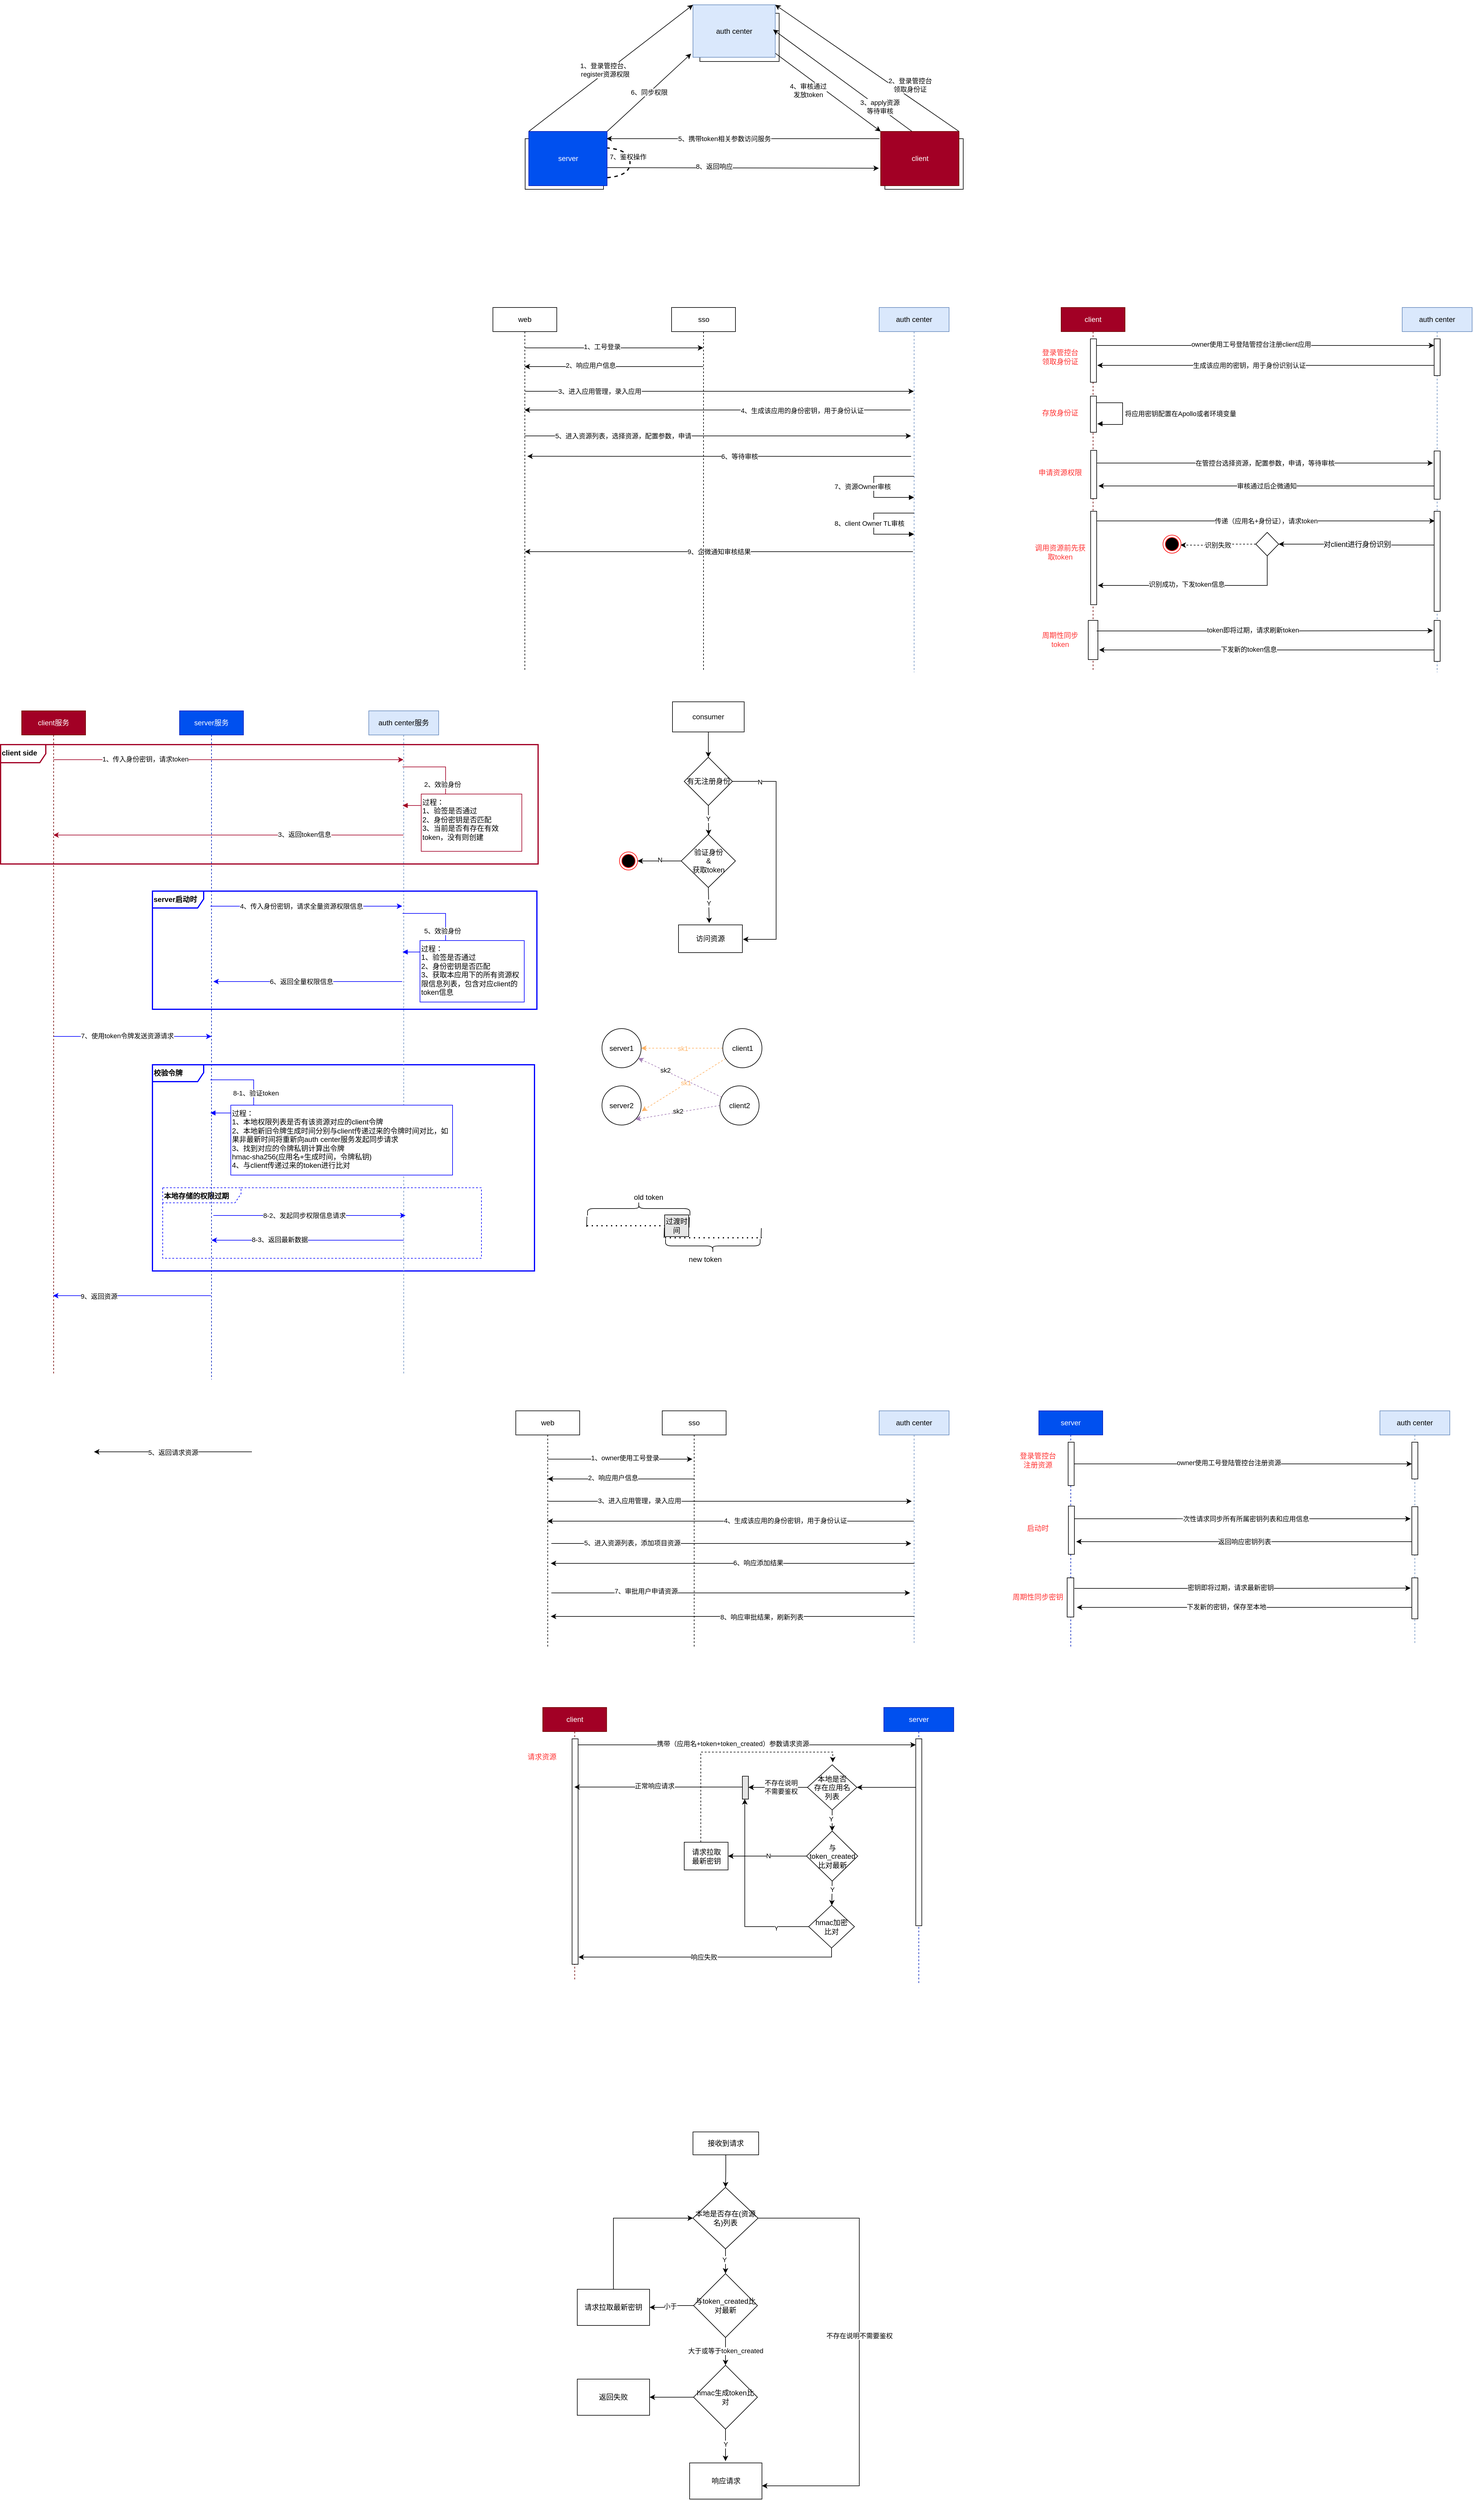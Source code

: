 <mxfile version="15.2.1" type="github">
  <diagram id="C5RBs43oDa-KdzZeNtuy" name="Page-1">
    <mxGraphModel dx="3078" dy="-340" grid="0" gridSize="10" guides="1" tooltips="1" connect="1" arrows="1" fold="1" page="0" pageScale="1" pageWidth="827" pageHeight="1169" math="0" shadow="0">
      <root>
        <mxCell id="WIyWlLk6GJQsqaUBKTNV-0" />
        <mxCell id="WIyWlLk6GJQsqaUBKTNV-1" parent="WIyWlLk6GJQsqaUBKTNV-0" />
        <mxCell id="0JY7ROlr-kVMhh-dKAsf-133" value="&lt;b&gt;校验令牌&lt;/b&gt;" style="shape=umlFrame;whiteSpace=wrap;html=1;align=left;verticalAlign=top;strokeWidth=2;strokeColor=#0000FF;width=85;height=28;" vertex="1" parent="WIyWlLk6GJQsqaUBKTNV-1">
          <mxGeometry x="-557" y="2966" width="634" height="342" as="geometry" />
        </mxCell>
        <mxCell id="0JY7ROlr-kVMhh-dKAsf-139" value="&lt;b&gt;本地存储的权限过期&lt;/b&gt;" style="shape=umlFrame;whiteSpace=wrap;html=1;align=left;verticalAlign=top;strokeWidth=1;strokeColor=#0000FF;width=130;height=25;dashed=1;" vertex="1" parent="WIyWlLk6GJQsqaUBKTNV-1">
          <mxGeometry x="-540" y="3170" width="529" height="117" as="geometry" />
        </mxCell>
        <mxCell id="0JY7ROlr-kVMhh-dKAsf-117" value="&lt;b&gt;client side&lt;/b&gt;" style="shape=umlFrame;whiteSpace=wrap;html=1;align=left;verticalAlign=top;strokeWidth=2;strokeColor=#A20025;width=75;height=30;" vertex="1" parent="WIyWlLk6GJQsqaUBKTNV-1">
          <mxGeometry x="-809" y="2435" width="892" height="198" as="geometry" />
        </mxCell>
        <mxCell id="JHoGeUMgcDAlhT3e80eg-0" value="auth center" style="shape=umlLifeline;perimeter=lifelinePerimeter;whiteSpace=wrap;html=1;container=1;collapsible=0;recursiveResize=0;outlineConnect=0;fillColor=#dae8fc;strokeColor=#6c8ebf;" parent="WIyWlLk6GJQsqaUBKTNV-1" vertex="1">
          <mxGeometry x="649" y="1710" width="116" height="605" as="geometry" />
        </mxCell>
        <mxCell id="JHoGeUMgcDAlhT3e80eg-1" value="web" style="shape=umlLifeline;perimeter=lifelinePerimeter;whiteSpace=wrap;html=1;container=1;collapsible=0;recursiveResize=0;outlineConnect=0;" parent="WIyWlLk6GJQsqaUBKTNV-1" vertex="1">
          <mxGeometry x="8" y="1710" width="106" height="604" as="geometry" />
        </mxCell>
        <mxCell id="JHoGeUMgcDAlhT3e80eg-22" style="edgeStyle=orthogonalEdgeStyle;rounded=0;orthogonalLoop=1;jettySize=auto;html=1;" parent="WIyWlLk6GJQsqaUBKTNV-1" edge="1">
          <mxGeometry relative="1" as="geometry">
            <mxPoint x="701.5" y="1879.996" as="sourcePoint" />
            <mxPoint x="60.5" y="1880" as="targetPoint" />
            <Array as="points">
              <mxPoint x="221" y="1880" />
              <mxPoint x="221" y="1880" />
            </Array>
          </mxGeometry>
        </mxCell>
        <mxCell id="JHoGeUMgcDAlhT3e80eg-24" value="4、生成该应用的身份密钥，用于身份认证" style="edgeLabel;html=1;align=center;verticalAlign=middle;resizable=0;points=[];" parent="JHoGeUMgcDAlhT3e80eg-22" vertex="1" connectable="0">
          <mxGeometry x="0.374" relative="1" as="geometry">
            <mxPoint x="260" y="1" as="offset" />
          </mxGeometry>
        </mxCell>
        <mxCell id="JHoGeUMgcDAlhT3e80eg-19" style="edgeStyle=orthogonalEdgeStyle;rounded=0;orthogonalLoop=1;jettySize=auto;html=1;" parent="WIyWlLk6GJQsqaUBKTNV-1" edge="1" target="0JY7ROlr-kVMhh-dKAsf-100" source="JHoGeUMgcDAlhT3e80eg-1">
          <mxGeometry relative="1" as="geometry">
            <mxPoint x="141.62" y="1773" as="sourcePoint" />
            <mxPoint x="252.5" y="1783" as="targetPoint" />
            <Array as="points">
              <mxPoint x="262" y="1777" />
              <mxPoint x="262" y="1777" />
            </Array>
          </mxGeometry>
        </mxCell>
        <mxCell id="JHoGeUMgcDAlhT3e80eg-20" value="1、工号登录" style="edgeLabel;html=1;align=center;verticalAlign=middle;resizable=0;points=[];" parent="JHoGeUMgcDAlhT3e80eg-19" vertex="1" connectable="0">
          <mxGeometry x="-0.432" y="1" relative="1" as="geometry">
            <mxPoint x="44" y="-1" as="offset" />
          </mxGeometry>
        </mxCell>
        <mxCell id="JHoGeUMgcDAlhT3e80eg-58" value="" style="rounded=0;whiteSpace=wrap;html=1;fillColor=#FFFFFF;" parent="WIyWlLk6GJQsqaUBKTNV-1" vertex="1">
          <mxGeometry x="351.5" y="1222" width="131.5" height="80" as="geometry" />
        </mxCell>
        <mxCell id="JHoGeUMgcDAlhT3e80eg-59" value="" style="rounded=0;whiteSpace=wrap;html=1;fillColor=#FFFFFF;" parent="WIyWlLk6GJQsqaUBKTNV-1" vertex="1">
          <mxGeometry x="61.5" y="1430" width="130" height="84" as="geometry" />
        </mxCell>
        <mxCell id="JHoGeUMgcDAlhT3e80eg-60" value="" style="rounded=0;whiteSpace=wrap;html=1;fillColor=#FFFFFF;" parent="WIyWlLk6GJQsqaUBKTNV-1" vertex="1">
          <mxGeometry x="658.5" y="1430" width="130" height="84" as="geometry" />
        </mxCell>
        <mxCell id="JHoGeUMgcDAlhT3e80eg-61" style="edgeStyle=none;rounded=0;orthogonalLoop=1;jettySize=auto;html=1;entryX=0;entryY=0;entryDx=0;entryDy=0;" parent="WIyWlLk6GJQsqaUBKTNV-1" target="JHoGeUMgcDAlhT3e80eg-72" edge="1">
          <mxGeometry relative="1" as="geometry">
            <mxPoint x="450.5" y="1269" as="sourcePoint" />
          </mxGeometry>
        </mxCell>
        <mxCell id="JHoGeUMgcDAlhT3e80eg-62" value="4、审核通过&lt;br&gt;发放token" style="edgeLabel;html=1;align=center;verticalAlign=middle;resizable=0;points=[];" parent="JHoGeUMgcDAlhT3e80eg-61" vertex="1" connectable="0">
          <mxGeometry x="0.027" relative="1" as="geometry">
            <mxPoint x="-23" y="4" as="offset" />
          </mxGeometry>
        </mxCell>
        <mxCell id="JHoGeUMgcDAlhT3e80eg-63" value="auth center" style="rounded=0;whiteSpace=wrap;html=1;fillColor=#dae8fc;strokeColor=#6c8ebf;" parent="WIyWlLk6GJQsqaUBKTNV-1" vertex="1">
          <mxGeometry x="340" y="1208" width="136.5" height="87" as="geometry" />
        </mxCell>
        <mxCell id="JHoGeUMgcDAlhT3e80eg-69" value="2、登录管控台&lt;br&gt;领取身份证" style="edgeStyle=none;rounded=0;orthogonalLoop=1;jettySize=auto;html=1;exitX=1;exitY=0;exitDx=0;exitDy=0;entryX=1;entryY=0;entryDx=0;entryDy=0;" parent="WIyWlLk6GJQsqaUBKTNV-1" source="JHoGeUMgcDAlhT3e80eg-72" target="JHoGeUMgcDAlhT3e80eg-63" edge="1">
          <mxGeometry x="-0.402" y="-17" relative="1" as="geometry">
            <mxPoint x="461" y="1212" as="targetPoint" />
            <mxPoint as="offset" />
          </mxGeometry>
        </mxCell>
        <mxCell id="JHoGeUMgcDAlhT3e80eg-70" style="edgeStyle=none;rounded=0;orthogonalLoop=1;jettySize=auto;html=1;entryX=0.992;entryY=0.133;entryDx=0;entryDy=0;entryPerimeter=0;" parent="WIyWlLk6GJQsqaUBKTNV-1" target="JHoGeUMgcDAlhT3e80eg-80" edge="1">
          <mxGeometry relative="1" as="geometry">
            <mxPoint x="649.5" y="1430" as="sourcePoint" />
            <mxPoint x="203.5" y="1427" as="targetPoint" />
          </mxGeometry>
        </mxCell>
        <mxCell id="JHoGeUMgcDAlhT3e80eg-71" value="5、携带token相关参数访问服务" style="edgeLabel;html=1;align=center;verticalAlign=middle;resizable=0;points=[];" parent="JHoGeUMgcDAlhT3e80eg-70" vertex="1" connectable="0">
          <mxGeometry x="0.14" relative="1" as="geometry">
            <mxPoint as="offset" />
          </mxGeometry>
        </mxCell>
        <mxCell id="JHoGeUMgcDAlhT3e80eg-86" style="edgeStyle=none;rounded=0;orthogonalLoop=1;jettySize=auto;html=1;entryX=1.023;entryY=0.338;entryDx=0;entryDy=0;entryPerimeter=0;startArrow=none;startFill=0;endSize=6;strokeColor=#000000;exitX=0.5;exitY=0;exitDx=0;exitDy=0;" parent="WIyWlLk6GJQsqaUBKTNV-1" edge="1">
          <mxGeometry relative="1" as="geometry">
            <mxPoint x="703.5" y="1418" as="sourcePoint" />
            <mxPoint x="473.024" y="1249.04" as="targetPoint" />
          </mxGeometry>
        </mxCell>
        <mxCell id="JHoGeUMgcDAlhT3e80eg-87" value="3、apply资源&lt;br&gt;等待审核" style="edgeLabel;html=1;align=center;verticalAlign=middle;resizable=0;points=[];" parent="JHoGeUMgcDAlhT3e80eg-86" vertex="1" connectable="0">
          <mxGeometry x="0.09" y="1" relative="1" as="geometry">
            <mxPoint x="72" y="50" as="offset" />
          </mxGeometry>
        </mxCell>
        <mxCell id="JHoGeUMgcDAlhT3e80eg-72" value="client" style="rounded=0;whiteSpace=wrap;html=1;fillColor=#a20025;strokeColor=#6F0000;fontColor=#ffffff;" parent="WIyWlLk6GJQsqaUBKTNV-1" vertex="1">
          <mxGeometry x="651.5" y="1418" width="130" height="90" as="geometry" />
        </mxCell>
        <mxCell id="JHoGeUMgcDAlhT3e80eg-73" style="edgeStyle=none;rounded=0;orthogonalLoop=1;jettySize=auto;html=1;entryX=0;entryY=0;entryDx=0;entryDy=0;exitX=0;exitY=0;exitDx=0;exitDy=0;" parent="WIyWlLk6GJQsqaUBKTNV-1" source="JHoGeUMgcDAlhT3e80eg-80" target="JHoGeUMgcDAlhT3e80eg-63" edge="1">
          <mxGeometry relative="1" as="geometry">
            <mxPoint x="283.5" y="1214" as="targetPoint" />
          </mxGeometry>
        </mxCell>
        <mxCell id="JHoGeUMgcDAlhT3e80eg-74" value="1、登录管控台、&lt;br&gt;register资源权限" style="edgeLabel;html=1;align=center;verticalAlign=middle;resizable=0;points=[];" parent="JHoGeUMgcDAlhT3e80eg-73" vertex="1" connectable="0">
          <mxGeometry x="-0.053" y="4" relative="1" as="geometry">
            <mxPoint as="offset" />
          </mxGeometry>
        </mxCell>
        <mxCell id="JHoGeUMgcDAlhT3e80eg-75" value="6、同步权限" style="edgeStyle=none;rounded=0;orthogonalLoop=1;jettySize=auto;html=1;exitX=1;exitY=0;exitDx=0;exitDy=0;entryX=-0.022;entryY=0.931;entryDx=0;entryDy=0;entryPerimeter=0;" parent="WIyWlLk6GJQsqaUBKTNV-1" source="JHoGeUMgcDAlhT3e80eg-80" target="JHoGeUMgcDAlhT3e80eg-63" edge="1">
          <mxGeometry relative="1" as="geometry" />
        </mxCell>
        <mxCell id="JHoGeUMgcDAlhT3e80eg-76" style="edgeStyle=none;rounded=0;orthogonalLoop=1;jettySize=auto;html=1;exitX=1;exitY=0.667;exitDx=0;exitDy=0;exitPerimeter=0;" parent="WIyWlLk6GJQsqaUBKTNV-1" source="JHoGeUMgcDAlhT3e80eg-80" edge="1">
          <mxGeometry relative="1" as="geometry">
            <mxPoint x="203.5" y="1478.5" as="sourcePoint" />
            <mxPoint x="648.5" y="1479" as="targetPoint" />
          </mxGeometry>
        </mxCell>
        <mxCell id="JHoGeUMgcDAlhT3e80eg-77" value="8、返回响应" style="edgeLabel;html=1;align=center;verticalAlign=middle;resizable=0;points=[];" parent="JHoGeUMgcDAlhT3e80eg-76" vertex="1" connectable="0">
          <mxGeometry x="-0.215" y="3" relative="1" as="geometry">
            <mxPoint as="offset" />
          </mxGeometry>
        </mxCell>
        <mxCell id="JHoGeUMgcDAlhT3e80eg-78" value="" style="endArrow=none;dashed=1;html=1;strokeWidth=2;edgeStyle=orthogonalEdgeStyle;curved=1;" parent="WIyWlLk6GJQsqaUBKTNV-1" edge="1">
          <mxGeometry width="50" height="50" relative="1" as="geometry">
            <mxPoint x="185.5" y="1495" as="sourcePoint" />
            <mxPoint x="185.5" y="1445" as="targetPoint" />
            <Array as="points">
              <mxPoint x="235.5" y="1495" />
              <mxPoint x="235.5" y="1445" />
            </Array>
          </mxGeometry>
        </mxCell>
        <mxCell id="JHoGeUMgcDAlhT3e80eg-79" value="7、鉴权操作" style="edgeLabel;html=1;align=center;verticalAlign=middle;resizable=0;points=[];" parent="JHoGeUMgcDAlhT3e80eg-78" vertex="1" connectable="0">
          <mxGeometry x="0.133" y="4" relative="1" as="geometry">
            <mxPoint as="offset" />
          </mxGeometry>
        </mxCell>
        <mxCell id="JHoGeUMgcDAlhT3e80eg-80" value="server" style="rounded=0;whiteSpace=wrap;html=1;fillColor=#0050ef;strokeColor=#001DBC;fontColor=#ffffff;" parent="WIyWlLk6GJQsqaUBKTNV-1" vertex="1">
          <mxGeometry x="67.5" y="1418" width="130" height="90" as="geometry" />
        </mxCell>
        <mxCell id="JHoGeUMgcDAlhT3e80eg-98" value="5、进入资源列表，选择资源，配置参数，申请" style="edgeStyle=none;rounded=0;orthogonalLoop=1;jettySize=auto;html=1;startArrow=none;startFill=0;endSize=6;strokeColor=#000000;" parent="WIyWlLk6GJQsqaUBKTNV-1" edge="1">
          <mxGeometry x="-0.493" relative="1" as="geometry">
            <mxPoint x="60.5" y="1923" as="sourcePoint" />
            <mxPoint x="702" y="1923" as="targetPoint" />
            <mxPoint x="1" as="offset" />
          </mxGeometry>
        </mxCell>
        <mxCell id="JHoGeUMgcDAlhT3e80eg-99" value="6、等待审核" style="edgeStyle=none;rounded=0;orthogonalLoop=1;jettySize=auto;html=1;startArrow=none;startFill=0;endSize=6;strokeColor=#000000;entryX=0.538;entryY=0.349;entryDx=0;entryDy=0;entryPerimeter=0;" parent="WIyWlLk6GJQsqaUBKTNV-1" edge="1">
          <mxGeometry x="-0.105" relative="1" as="geometry">
            <mxPoint x="702" y="1957" as="sourcePoint" />
            <mxPoint x="65.028" y="1956.796" as="targetPoint" />
            <mxPoint as="offset" />
          </mxGeometry>
        </mxCell>
        <mxCell id="0JY7ROlr-kVMhh-dKAsf-88" style="edgeStyle=none;rounded=0;orthogonalLoop=1;jettySize=auto;html=1;" edge="1" parent="WIyWlLk6GJQsqaUBKTNV-1">
          <mxGeometry relative="1" as="geometry">
            <mxPoint x="706.5" y="3723" as="sourcePoint" />
            <mxPoint x="98.5" y="3723" as="targetPoint" />
            <Array as="points">
              <mxPoint x="307" y="3723" />
            </Array>
          </mxGeometry>
        </mxCell>
        <mxCell id="0JY7ROlr-kVMhh-dKAsf-89" value="4、生成该应用的身份密钥，用于身份认证" style="edgeLabel;html=1;align=center;verticalAlign=middle;resizable=0;points=[];" vertex="1" connectable="0" parent="0JY7ROlr-kVMhh-dKAsf-88">
          <mxGeometry x="0.102" y="-1" relative="1" as="geometry">
            <mxPoint x="121" as="offset" />
          </mxGeometry>
        </mxCell>
        <mxCell id="JHoGeUMgcDAlhT3e80eg-116" value="auth center" style="shape=umlLifeline;perimeter=lifelinePerimeter;whiteSpace=wrap;html=1;container=1;collapsible=0;recursiveResize=0;outlineConnect=0;fillColor=#dae8fc;strokeColor=#6c8ebf;" parent="WIyWlLk6GJQsqaUBKTNV-1" vertex="1">
          <mxGeometry x="649" y="3540" width="116" height="385" as="geometry" />
        </mxCell>
        <mxCell id="JHoGeUMgcDAlhT3e80eg-120" value="web" style="shape=umlLifeline;perimeter=lifelinePerimeter;whiteSpace=wrap;html=1;container=1;collapsible=0;recursiveResize=0;outlineConnect=0;" parent="WIyWlLk6GJQsqaUBKTNV-1" vertex="1">
          <mxGeometry x="46" y="3540" width="106" height="393" as="geometry" />
        </mxCell>
        <mxCell id="JHoGeUMgcDAlhT3e80eg-129" style="edgeStyle=orthogonalEdgeStyle;rounded=0;orthogonalLoop=1;jettySize=auto;html=1;exitX=0.5;exitY=0.204;exitDx=0;exitDy=0;exitPerimeter=0;entryX=0.472;entryY=0.204;entryDx=0;entryDy=0;entryPerimeter=0;" parent="WIyWlLk6GJQsqaUBKTNV-1" edge="1" target="0JY7ROlr-kVMhh-dKAsf-105" source="JHoGeUMgcDAlhT3e80eg-120">
          <mxGeometry relative="1" as="geometry">
            <mxPoint x="141.62" y="3620" as="sourcePoint" />
            <mxPoint x="702" y="3620" as="targetPoint" />
            <Array as="points" />
          </mxGeometry>
        </mxCell>
        <mxCell id="JHoGeUMgcDAlhT3e80eg-130" value="1、owner使用工号登录" style="edgeLabel;html=1;align=center;verticalAlign=middle;resizable=0;points=[];" parent="JHoGeUMgcDAlhT3e80eg-129" vertex="1" connectable="0">
          <mxGeometry x="-0.432" y="1" relative="1" as="geometry">
            <mxPoint x="60" y="-1" as="offset" />
          </mxGeometry>
        </mxCell>
        <mxCell id="JHoGeUMgcDAlhT3e80eg-154" style="edgeStyle=none;rounded=0;orthogonalLoop=1;jettySize=auto;html=1;exitX=0.5;exitY=1;exitDx=0;exitDy=0;entryX=0.5;entryY=0;entryDx=0;entryDy=0;fontColor=#000000;startArrow=none;startFill=0;endSize=6;strokeColor=#000000;" parent="WIyWlLk6GJQsqaUBKTNV-1" source="JHoGeUMgcDAlhT3e80eg-151" target="JHoGeUMgcDAlhT3e80eg-152" edge="1">
          <mxGeometry relative="1" as="geometry" />
        </mxCell>
        <mxCell id="JHoGeUMgcDAlhT3e80eg-151" value="consumer" style="rounded=0;whiteSpace=wrap;html=1;fontColor=#000000;strokeColor=#000000;fillColor=#FFFFFF;" parent="WIyWlLk6GJQsqaUBKTNV-1" vertex="1">
          <mxGeometry x="306" y="2364" width="119" height="50" as="geometry" />
        </mxCell>
        <mxCell id="JHoGeUMgcDAlhT3e80eg-155" style="edgeStyle=none;rounded=0;orthogonalLoop=1;jettySize=auto;html=1;exitX=0.5;exitY=1;exitDx=0;exitDy=0;fontColor=#000000;startArrow=none;startFill=0;endSize=6;strokeColor=#000000;" parent="WIyWlLk6GJQsqaUBKTNV-1" source="JHoGeUMgcDAlhT3e80eg-152" edge="1">
          <mxGeometry relative="1" as="geometry">
            <mxPoint x="366" y="2585" as="targetPoint" />
          </mxGeometry>
        </mxCell>
        <mxCell id="JHoGeUMgcDAlhT3e80eg-163" value="Y" style="edgeLabel;html=1;align=center;verticalAlign=middle;resizable=0;points=[];fontColor=#000000;" parent="JHoGeUMgcDAlhT3e80eg-155" vertex="1" connectable="0">
          <mxGeometry x="-0.102" y="-1" relative="1" as="geometry">
            <mxPoint as="offset" />
          </mxGeometry>
        </mxCell>
        <mxCell id="JHoGeUMgcDAlhT3e80eg-162" style="edgeStyle=orthogonalEdgeStyle;rounded=0;orthogonalLoop=1;jettySize=auto;html=1;fontColor=#000000;startArrow=none;startFill=0;endSize=6;strokeColor=#000000;" parent="WIyWlLk6GJQsqaUBKTNV-1" source="JHoGeUMgcDAlhT3e80eg-152" edge="1">
          <mxGeometry relative="1" as="geometry">
            <mxPoint x="423" y="2758" as="targetPoint" />
            <Array as="points">
              <mxPoint x="478" y="2496" />
              <mxPoint x="478" y="2758" />
            </Array>
          </mxGeometry>
        </mxCell>
        <mxCell id="JHoGeUMgcDAlhT3e80eg-164" value="N" style="edgeLabel;html=1;align=center;verticalAlign=middle;resizable=0;points=[];fontColor=#000000;" parent="JHoGeUMgcDAlhT3e80eg-162" vertex="1" connectable="0">
          <mxGeometry x="-0.77" y="-1" relative="1" as="geometry">
            <mxPoint as="offset" />
          </mxGeometry>
        </mxCell>
        <mxCell id="JHoGeUMgcDAlhT3e80eg-152" value="有无注册身份" style="rhombus;whiteSpace=wrap;html=1;fontColor=#000000;strokeColor=#000000;fillColor=#FFFFFF;" parent="WIyWlLk6GJQsqaUBKTNV-1" vertex="1">
          <mxGeometry x="325.5" y="2456" width="80" height="80" as="geometry" />
        </mxCell>
        <mxCell id="JHoGeUMgcDAlhT3e80eg-160" style="edgeStyle=none;rounded=0;orthogonalLoop=1;jettySize=auto;html=1;exitX=0.5;exitY=1;exitDx=0;exitDy=0;fontColor=#000000;startArrow=none;startFill=0;endSize=6;strokeColor=#000000;" parent="WIyWlLk6GJQsqaUBKTNV-1" source="JHoGeUMgcDAlhT3e80eg-157" edge="1">
          <mxGeometry relative="1" as="geometry">
            <mxPoint x="367" y="2731" as="targetPoint" />
          </mxGeometry>
        </mxCell>
        <mxCell id="JHoGeUMgcDAlhT3e80eg-167" value="Y" style="edgeLabel;html=1;align=center;verticalAlign=middle;resizable=0;points=[];fontColor=#000000;" parent="JHoGeUMgcDAlhT3e80eg-160" vertex="1" connectable="0">
          <mxGeometry x="-0.135" relative="1" as="geometry">
            <mxPoint as="offset" />
          </mxGeometry>
        </mxCell>
        <mxCell id="JHoGeUMgcDAlhT3e80eg-169" style="edgeStyle=orthogonalEdgeStyle;rounded=0;orthogonalLoop=1;jettySize=auto;html=1;entryX=1;entryY=0.5;entryDx=0;entryDy=0;fontColor=#000000;startArrow=none;startFill=0;endSize=6;strokeColor=#000000;" parent="WIyWlLk6GJQsqaUBKTNV-1" source="JHoGeUMgcDAlhT3e80eg-157" target="JHoGeUMgcDAlhT3e80eg-168" edge="1">
          <mxGeometry relative="1" as="geometry" />
        </mxCell>
        <mxCell id="JHoGeUMgcDAlhT3e80eg-171" value="N" style="edgeLabel;html=1;align=center;verticalAlign=middle;resizable=0;points=[];fontColor=#000000;" parent="JHoGeUMgcDAlhT3e80eg-169" vertex="1" connectable="0">
          <mxGeometry x="-0.021" y="-2" relative="1" as="geometry">
            <mxPoint as="offset" />
          </mxGeometry>
        </mxCell>
        <mxCell id="JHoGeUMgcDAlhT3e80eg-157" value="验证身份&lt;br&gt;&amp;amp;&lt;br&gt;获取token" style="rhombus;whiteSpace=wrap;html=1;fontColor=#000000;strokeColor=#000000;fillColor=#FFFFFF;" parent="WIyWlLk6GJQsqaUBKTNV-1" vertex="1">
          <mxGeometry x="320.5" y="2584" width="90" height="88" as="geometry" />
        </mxCell>
        <mxCell id="JHoGeUMgcDAlhT3e80eg-168" value="" style="ellipse;html=1;shape=endState;fillColor=#000000;strokeColor=#ff0000;fontColor=#000000;" parent="WIyWlLk6GJQsqaUBKTNV-1" vertex="1">
          <mxGeometry x="218" y="2613" width="30" height="30" as="geometry" />
        </mxCell>
        <mxCell id="JHoGeUMgcDAlhT3e80eg-170" value="访问资源" style="rounded=0;whiteSpace=wrap;html=1;fontColor=#000000;strokeColor=#000000;fillColor=#FFFFFF;" parent="WIyWlLk6GJQsqaUBKTNV-1" vertex="1">
          <mxGeometry x="316" y="2734" width="106" height="46" as="geometry" />
        </mxCell>
        <mxCell id="JHoGeUMgcDAlhT3e80eg-172" value="server" style="shape=umlLifeline;perimeter=lifelinePerimeter;whiteSpace=wrap;html=1;container=1;collapsible=0;recursiveResize=0;outlineConnect=0;fillColor=#0050ef;strokeColor=#001DBC;fontColor=#ffffff;" parent="WIyWlLk6GJQsqaUBKTNV-1" vertex="1">
          <mxGeometry x="656.75" y="4032" width="116" height="457" as="geometry" />
        </mxCell>
        <mxCell id="JHoGeUMgcDAlhT3e80eg-175" value="client" style="shape=umlLifeline;perimeter=lifelinePerimeter;whiteSpace=wrap;html=1;container=1;collapsible=0;recursiveResize=0;outlineConnect=0;fillColor=#a20025;strokeColor=#6F0000;fontColor=#ffffff;" parent="WIyWlLk6GJQsqaUBKTNV-1" vertex="1">
          <mxGeometry x="90.75" y="4032" width="106" height="454" as="geometry" />
        </mxCell>
        <mxCell id="JHoGeUMgcDAlhT3e80eg-176" value="" style="html=1;points=[];perimeter=orthogonalPerimeter;" parent="JHoGeUMgcDAlhT3e80eg-175" vertex="1">
          <mxGeometry x="48.62" y="52" width="10" height="374" as="geometry" />
        </mxCell>
        <mxCell id="JHoGeUMgcDAlhT3e80eg-179" value="请求资源" style="text;html=1;strokeColor=none;fillColor=none;align=center;verticalAlign=middle;whiteSpace=wrap;rounded=0;fontColor=#FF3333;" parent="JHoGeUMgcDAlhT3e80eg-175" vertex="1">
          <mxGeometry x="-47" y="64" width="91" height="36" as="geometry" />
        </mxCell>
        <mxCell id="A_OjdWBJRIQqMs_Nt-ZB-28" style="edgeStyle=none;rounded=0;orthogonalLoop=1;jettySize=auto;html=1;entryX=1;entryY=0.5;entryDx=0;entryDy=0;fontColor=#000000;strokeColor=#000000;" parent="WIyWlLk6GJQsqaUBKTNV-1" source="JHoGeUMgcDAlhT3e80eg-180" target="A_OjdWBJRIQqMs_Nt-ZB-27" edge="1">
          <mxGeometry relative="1" as="geometry" />
        </mxCell>
        <mxCell id="JHoGeUMgcDAlhT3e80eg-180" value="" style="html=1;points=[];perimeter=orthogonalPerimeter;" parent="WIyWlLk6GJQsqaUBKTNV-1" vertex="1">
          <mxGeometry x="709.75" y="4084" width="10" height="310" as="geometry" />
        </mxCell>
        <mxCell id="JHoGeUMgcDAlhT3e80eg-181" style="edgeStyle=orthogonalEdgeStyle;rounded=0;orthogonalLoop=1;jettySize=auto;html=1;" parent="WIyWlLk6GJQsqaUBKTNV-1" edge="1">
          <mxGeometry relative="1" as="geometry">
            <mxPoint x="149.37" y="4094" as="sourcePoint" />
            <mxPoint x="709.75" y="4094" as="targetPoint" />
            <Array as="points">
              <mxPoint x="623.75" y="4094" />
              <mxPoint x="623.75" y="4094" />
            </Array>
          </mxGeometry>
        </mxCell>
        <mxCell id="JHoGeUMgcDAlhT3e80eg-182" value="携带（应用名+token+token_created）参数请求资源" style="edgeLabel;html=1;align=center;verticalAlign=middle;resizable=0;points=[];" parent="JHoGeUMgcDAlhT3e80eg-181" vertex="1" connectable="0">
          <mxGeometry x="-0.432" y="1" relative="1" as="geometry">
            <mxPoint x="97" y="-1" as="offset" />
          </mxGeometry>
        </mxCell>
        <mxCell id="JHoGeUMgcDAlhT3e80eg-199" style="edgeStyle=orthogonalEdgeStyle;rounded=0;orthogonalLoop=1;jettySize=auto;html=1;exitX=0.5;exitY=1;exitDx=0;exitDy=0;entryX=0.5;entryY=0;entryDx=0;entryDy=0;fontColor=#000000;startArrow=none;startFill=0;endSize=6;strokeColor=#000000;" parent="WIyWlLk6GJQsqaUBKTNV-1" source="JHoGeUMgcDAlhT3e80eg-196" target="JHoGeUMgcDAlhT3e80eg-197" edge="1">
          <mxGeometry relative="1" as="geometry" />
        </mxCell>
        <mxCell id="JHoGeUMgcDAlhT3e80eg-196" value="接收到请求" style="rounded=0;whiteSpace=wrap;html=1;fontColor=#000000;strokeColor=#000000;fillColor=#FFFFFF;" parent="WIyWlLk6GJQsqaUBKTNV-1" vertex="1">
          <mxGeometry x="340" y="4736" width="109" height="38" as="geometry" />
        </mxCell>
        <mxCell id="JHoGeUMgcDAlhT3e80eg-201" style="edgeStyle=orthogonalEdgeStyle;rounded=0;orthogonalLoop=1;jettySize=auto;html=1;exitX=0.5;exitY=1;exitDx=0;exitDy=0;fontColor=#000000;startArrow=none;startFill=0;endSize=6;strokeColor=#000000;" parent="WIyWlLk6GJQsqaUBKTNV-1" source="JHoGeUMgcDAlhT3e80eg-197" target="JHoGeUMgcDAlhT3e80eg-200" edge="1">
          <mxGeometry relative="1" as="geometry" />
        </mxCell>
        <mxCell id="JHoGeUMgcDAlhT3e80eg-204" value="Y" style="edgeLabel;html=1;align=center;verticalAlign=middle;resizable=0;points=[];fontColor=#000000;" parent="JHoGeUMgcDAlhT3e80eg-201" vertex="1" connectable="0">
          <mxGeometry x="-0.138" y="2" relative="1" as="geometry">
            <mxPoint x="-4" as="offset" />
          </mxGeometry>
        </mxCell>
        <mxCell id="JHoGeUMgcDAlhT3e80eg-202" style="edgeStyle=orthogonalEdgeStyle;rounded=0;orthogonalLoop=1;jettySize=auto;html=1;fontColor=#000000;startArrow=none;startFill=0;endSize=6;strokeColor=#000000;entryX=1;entryY=0.633;entryDx=0;entryDy=0;entryPerimeter=0;" parent="WIyWlLk6GJQsqaUBKTNV-1" source="JHoGeUMgcDAlhT3e80eg-197" target="JHoGeUMgcDAlhT3e80eg-213" edge="1">
          <mxGeometry relative="1" as="geometry">
            <mxPoint x="626" y="4879" as="targetPoint" />
            <Array as="points">
              <mxPoint x="616" y="4879" />
              <mxPoint x="616" y="5323" />
            </Array>
          </mxGeometry>
        </mxCell>
        <mxCell id="JHoGeUMgcDAlhT3e80eg-203" value="不存在说明不需要鉴权" style="edgeLabel;html=1;align=center;verticalAlign=middle;resizable=0;points=[];fontColor=#000000;" parent="JHoGeUMgcDAlhT3e80eg-202" vertex="1" connectable="0">
          <mxGeometry x="-0.063" relative="1" as="geometry">
            <mxPoint as="offset" />
          </mxGeometry>
        </mxCell>
        <mxCell id="JHoGeUMgcDAlhT3e80eg-197" value="本地是否存在(资源名)列表" style="rhombus;whiteSpace=wrap;html=1;fontColor=#000000;strokeColor=#000000;fillColor=#FFFFFF;" parent="WIyWlLk6GJQsqaUBKTNV-1" vertex="1">
          <mxGeometry x="340" y="4828" width="108" height="102" as="geometry" />
        </mxCell>
        <mxCell id="JHoGeUMgcDAlhT3e80eg-206" value="" style="edgeStyle=orthogonalEdgeStyle;rounded=0;orthogonalLoop=1;jettySize=auto;html=1;fontColor=#000000;startArrow=none;startFill=0;endSize=6;strokeColor=#000000;" parent="WIyWlLk6GJQsqaUBKTNV-1" source="JHoGeUMgcDAlhT3e80eg-200" target="JHoGeUMgcDAlhT3e80eg-205" edge="1">
          <mxGeometry relative="1" as="geometry" />
        </mxCell>
        <mxCell id="JHoGeUMgcDAlhT3e80eg-207" value="大于或等于token_created" style="edgeLabel;html=1;align=center;verticalAlign=middle;resizable=0;points=[];fontColor=#000000;" parent="JHoGeUMgcDAlhT3e80eg-206" vertex="1" connectable="0">
          <mxGeometry x="-0.075" relative="1" as="geometry">
            <mxPoint as="offset" />
          </mxGeometry>
        </mxCell>
        <mxCell id="JHoGeUMgcDAlhT3e80eg-217" value="" style="edgeStyle=orthogonalEdgeStyle;rounded=0;orthogonalLoop=1;jettySize=auto;html=1;fontColor=#000000;startArrow=none;startFill=0;endSize=6;strokeColor=#000000;" parent="WIyWlLk6GJQsqaUBKTNV-1" source="JHoGeUMgcDAlhT3e80eg-200" target="JHoGeUMgcDAlhT3e80eg-216" edge="1">
          <mxGeometry relative="1" as="geometry" />
        </mxCell>
        <mxCell id="JHoGeUMgcDAlhT3e80eg-219" value="小于" style="edgeLabel;html=1;align=center;verticalAlign=middle;resizable=0;points=[];fontColor=#000000;" parent="JHoGeUMgcDAlhT3e80eg-217" vertex="1" connectable="0">
          <mxGeometry x="0.123" y="-2" relative="1" as="geometry">
            <mxPoint as="offset" />
          </mxGeometry>
        </mxCell>
        <mxCell id="JHoGeUMgcDAlhT3e80eg-200" value="与token_created比对最新" style="rhombus;whiteSpace=wrap;html=1;fontColor=#000000;strokeColor=#000000;fillColor=#FFFFFF;" parent="WIyWlLk6GJQsqaUBKTNV-1" vertex="1">
          <mxGeometry x="341" y="4971" width="106" height="106" as="geometry" />
        </mxCell>
        <mxCell id="JHoGeUMgcDAlhT3e80eg-209" value="" style="edgeStyle=orthogonalEdgeStyle;rounded=0;orthogonalLoop=1;jettySize=auto;html=1;fontColor=#000000;startArrow=none;startFill=0;endSize=6;strokeColor=#000000;" parent="WIyWlLk6GJQsqaUBKTNV-1" source="JHoGeUMgcDAlhT3e80eg-205" edge="1">
          <mxGeometry relative="1" as="geometry">
            <mxPoint x="394" y="5282" as="targetPoint" />
          </mxGeometry>
        </mxCell>
        <mxCell id="JHoGeUMgcDAlhT3e80eg-210" value="Y" style="edgeLabel;html=1;align=center;verticalAlign=middle;resizable=0;points=[];fontColor=#000000;" parent="JHoGeUMgcDAlhT3e80eg-209" vertex="1" connectable="0">
          <mxGeometry x="-0.075" relative="1" as="geometry">
            <mxPoint as="offset" />
          </mxGeometry>
        </mxCell>
        <mxCell id="JHoGeUMgcDAlhT3e80eg-215" style="edgeStyle=orthogonalEdgeStyle;rounded=0;orthogonalLoop=1;jettySize=auto;html=1;exitX=0;exitY=0.5;exitDx=0;exitDy=0;entryX=1;entryY=0.5;entryDx=0;entryDy=0;fontColor=#000000;startArrow=none;startFill=0;endSize=6;strokeColor=#000000;" parent="WIyWlLk6GJQsqaUBKTNV-1" source="JHoGeUMgcDAlhT3e80eg-205" target="JHoGeUMgcDAlhT3e80eg-211" edge="1">
          <mxGeometry relative="1" as="geometry" />
        </mxCell>
        <mxCell id="JHoGeUMgcDAlhT3e80eg-205" value="hmac生成token比对" style="rhombus;whiteSpace=wrap;html=1;fontColor=#000000;strokeColor=#000000;fillColor=#FFFFFF;" parent="WIyWlLk6GJQsqaUBKTNV-1" vertex="1">
          <mxGeometry x="341" y="5123" width="106" height="106" as="geometry" />
        </mxCell>
        <mxCell id="JHoGeUMgcDAlhT3e80eg-211" value="返回失败" style="rounded=0;whiteSpace=wrap;html=1;fontColor=#000000;strokeColor=#000000;fillColor=#FFFFFF;" parent="WIyWlLk6GJQsqaUBKTNV-1" vertex="1">
          <mxGeometry x="148" y="5146" width="120" height="60" as="geometry" />
        </mxCell>
        <mxCell id="JHoGeUMgcDAlhT3e80eg-213" value="响应请求" style="rounded=0;whiteSpace=wrap;html=1;fontColor=#000000;strokeColor=#000000;fillColor=#FFFFFF;" parent="WIyWlLk6GJQsqaUBKTNV-1" vertex="1">
          <mxGeometry x="334.5" y="5285" width="120" height="60" as="geometry" />
        </mxCell>
        <mxCell id="JHoGeUMgcDAlhT3e80eg-218" style="edgeStyle=orthogonalEdgeStyle;rounded=0;orthogonalLoop=1;jettySize=auto;html=1;entryX=0;entryY=0.5;entryDx=0;entryDy=0;fontColor=#000000;startArrow=none;startFill=0;endSize=6;strokeColor=#000000;" parent="WIyWlLk6GJQsqaUBKTNV-1" source="JHoGeUMgcDAlhT3e80eg-216" target="JHoGeUMgcDAlhT3e80eg-197" edge="1">
          <mxGeometry relative="1" as="geometry">
            <Array as="points">
              <mxPoint x="208" y="4879" />
            </Array>
          </mxGeometry>
        </mxCell>
        <mxCell id="JHoGeUMgcDAlhT3e80eg-216" value="请求拉取最新密钥" style="whiteSpace=wrap;html=1;fillColor=#FFFFFF;" parent="WIyWlLk6GJQsqaUBKTNV-1" vertex="1">
          <mxGeometry x="148" y="4997" width="120" height="60" as="geometry" />
        </mxCell>
        <mxCell id="A_OjdWBJRIQqMs_Nt-ZB-0" value="server1" style="ellipse;whiteSpace=wrap;html=1;aspect=fixed;" parent="WIyWlLk6GJQsqaUBKTNV-1" vertex="1">
          <mxGeometry x="189" y="2906" width="65" height="65" as="geometry" />
        </mxCell>
        <mxCell id="A_OjdWBJRIQqMs_Nt-ZB-1" value="server2" style="ellipse;whiteSpace=wrap;html=1;aspect=fixed;" parent="WIyWlLk6GJQsqaUBKTNV-1" vertex="1">
          <mxGeometry x="189" y="3001" width="65" height="65" as="geometry" />
        </mxCell>
        <mxCell id="A_OjdWBJRIQqMs_Nt-ZB-6" style="edgeStyle=orthogonalEdgeStyle;rounded=0;orthogonalLoop=1;jettySize=auto;html=1;entryX=1;entryY=0.5;entryDx=0;entryDy=0;exitX=0;exitY=0.5;exitDx=0;exitDy=0;dashed=1;strokeColor=#FFB366;" parent="WIyWlLk6GJQsqaUBKTNV-1" source="A_OjdWBJRIQqMs_Nt-ZB-3" target="A_OjdWBJRIQqMs_Nt-ZB-0" edge="1">
          <mxGeometry relative="1" as="geometry" />
        </mxCell>
        <mxCell id="A_OjdWBJRIQqMs_Nt-ZB-8" value="sk1" style="edgeLabel;html=1;align=center;verticalAlign=middle;resizable=0;points=[];fontColor=#FFB366;" parent="A_OjdWBJRIQqMs_Nt-ZB-6" vertex="1" connectable="0">
          <mxGeometry x="-0.018" relative="1" as="geometry">
            <mxPoint as="offset" />
          </mxGeometry>
        </mxCell>
        <mxCell id="A_OjdWBJRIQqMs_Nt-ZB-7" style="rounded=0;orthogonalLoop=1;jettySize=auto;html=1;entryX=1.015;entryY=0.646;entryDx=0;entryDy=0;entryPerimeter=0;dashed=1;strokeColor=#FFB366;" parent="WIyWlLk6GJQsqaUBKTNV-1" source="A_OjdWBJRIQqMs_Nt-ZB-3" target="A_OjdWBJRIQqMs_Nt-ZB-1" edge="1">
          <mxGeometry relative="1" as="geometry" />
        </mxCell>
        <mxCell id="A_OjdWBJRIQqMs_Nt-ZB-9" value="sk1" style="edgeLabel;html=1;align=center;verticalAlign=middle;resizable=0;points=[];fontColor=#FFB366;" parent="A_OjdWBJRIQqMs_Nt-ZB-7" vertex="1" connectable="0">
          <mxGeometry x="-0.045" y="-2" relative="1" as="geometry">
            <mxPoint x="1" as="offset" />
          </mxGeometry>
        </mxCell>
        <mxCell id="A_OjdWBJRIQqMs_Nt-ZB-3" value="client1" style="ellipse;whiteSpace=wrap;html=1;aspect=fixed;" parent="WIyWlLk6GJQsqaUBKTNV-1" vertex="1">
          <mxGeometry x="389.5" y="2906" width="65" height="65" as="geometry" />
        </mxCell>
        <mxCell id="A_OjdWBJRIQqMs_Nt-ZB-10" style="edgeStyle=none;rounded=0;orthogonalLoop=1;jettySize=auto;html=1;entryX=0.923;entryY=0.754;entryDx=0;entryDy=0;entryPerimeter=0;dashed=1;strokeColor=#A680B8;" parent="WIyWlLk6GJQsqaUBKTNV-1" source="A_OjdWBJRIQqMs_Nt-ZB-4" target="A_OjdWBJRIQqMs_Nt-ZB-0" edge="1">
          <mxGeometry relative="1" as="geometry" />
        </mxCell>
        <mxCell id="A_OjdWBJRIQqMs_Nt-ZB-11" value="sk2" style="edgeLabel;html=1;align=center;verticalAlign=middle;resizable=0;points=[];" parent="A_OjdWBJRIQqMs_Nt-ZB-10" vertex="1" connectable="0">
          <mxGeometry x="0.357" y="-1" relative="1" as="geometry">
            <mxPoint as="offset" />
          </mxGeometry>
        </mxCell>
        <mxCell id="A_OjdWBJRIQqMs_Nt-ZB-12" style="edgeStyle=none;rounded=0;orthogonalLoop=1;jettySize=auto;html=1;exitX=0;exitY=0.5;exitDx=0;exitDy=0;entryX=1;entryY=1;entryDx=0;entryDy=0;dashed=1;strokeColor=#A680B8;" parent="WIyWlLk6GJQsqaUBKTNV-1" source="A_OjdWBJRIQqMs_Nt-ZB-4" target="A_OjdWBJRIQqMs_Nt-ZB-1" edge="1">
          <mxGeometry relative="1" as="geometry" />
        </mxCell>
        <mxCell id="A_OjdWBJRIQqMs_Nt-ZB-13" value="sk2" style="edgeLabel;html=1;align=center;verticalAlign=middle;resizable=0;points=[];" parent="A_OjdWBJRIQqMs_Nt-ZB-12" vertex="1" connectable="0">
          <mxGeometry x="-0.01" y="-2" relative="1" as="geometry">
            <mxPoint as="offset" />
          </mxGeometry>
        </mxCell>
        <mxCell id="A_OjdWBJRIQqMs_Nt-ZB-4" value="client2" style="ellipse;whiteSpace=wrap;html=1;aspect=fixed;" parent="WIyWlLk6GJQsqaUBKTNV-1" vertex="1">
          <mxGeometry x="384.75" y="3001" width="65" height="65" as="geometry" />
        </mxCell>
        <mxCell id="A_OjdWBJRIQqMs_Nt-ZB-14" value="" style="endArrow=none;dashed=1;html=1;dashPattern=1 3;strokeWidth=2;fontColor=#FFB366;startArrow=none;" parent="WIyWlLk6GJQsqaUBKTNV-1" source="A_OjdWBJRIQqMs_Nt-ZB-25" edge="1">
          <mxGeometry width="50" height="50" relative="1" as="geometry">
            <mxPoint x="199" y="3235" as="sourcePoint" />
            <mxPoint x="334" y="3235" as="targetPoint" />
          </mxGeometry>
        </mxCell>
        <mxCell id="A_OjdWBJRIQqMs_Nt-ZB-15" value="" style="endArrow=none;html=1;fontColor=#FFB366;strokeColor=#000000;" parent="WIyWlLk6GJQsqaUBKTNV-1" edge="1">
          <mxGeometry width="50" height="50" relative="1" as="geometry">
            <mxPoint x="163.5" y="3235" as="sourcePoint" />
            <mxPoint x="164" y="3218" as="targetPoint" />
          </mxGeometry>
        </mxCell>
        <mxCell id="A_OjdWBJRIQqMs_Nt-ZB-16" value="" style="endArrow=none;html=1;fontColor=#FFB366;strokeColor=#000000;" parent="WIyWlLk6GJQsqaUBKTNV-1" edge="1">
          <mxGeometry width="50" height="50" relative="1" as="geometry">
            <mxPoint x="333.5" y="3236" as="sourcePoint" />
            <mxPoint x="334" y="3219" as="targetPoint" />
          </mxGeometry>
        </mxCell>
        <mxCell id="A_OjdWBJRIQqMs_Nt-ZB-18" value="" style="shape=curlyBracket;whiteSpace=wrap;html=1;rounded=1;fontColor=#FFB366;rotation=90;" parent="WIyWlLk6GJQsqaUBKTNV-1" vertex="1">
          <mxGeometry x="238.5" y="3119.5" width="23" height="170" as="geometry" />
        </mxCell>
        <mxCell id="A_OjdWBJRIQqMs_Nt-ZB-19" value="old token" style="text;html=1;align=center;verticalAlign=middle;resizable=0;points=[];autosize=1;strokeColor=none;fillColor=none;fontColor=#000000;" parent="WIyWlLk6GJQsqaUBKTNV-1" vertex="1">
          <mxGeometry x="236" y="3177" width="59" height="18" as="geometry" />
        </mxCell>
        <mxCell id="A_OjdWBJRIQqMs_Nt-ZB-20" value="" style="endArrow=none;dashed=1;html=1;dashPattern=1 3;strokeWidth=2;fontColor=#FFB366;" parent="WIyWlLk6GJQsqaUBKTNV-1" edge="1">
          <mxGeometry width="50" height="50" relative="1" as="geometry">
            <mxPoint x="293.5" y="3253" as="sourcePoint" />
            <mxPoint x="454" y="3253" as="targetPoint" />
          </mxGeometry>
        </mxCell>
        <mxCell id="A_OjdWBJRIQqMs_Nt-ZB-21" value="" style="endArrow=none;html=1;fontColor=#FFB366;strokeColor=#000000;" parent="WIyWlLk6GJQsqaUBKTNV-1" edge="1">
          <mxGeometry width="50" height="50" relative="1" as="geometry">
            <mxPoint x="292" y="3253" as="sourcePoint" />
            <mxPoint x="292.5" y="3236" as="targetPoint" />
          </mxGeometry>
        </mxCell>
        <mxCell id="A_OjdWBJRIQqMs_Nt-ZB-22" value="" style="endArrow=none;html=1;fontColor=#FFB366;strokeColor=#000000;" parent="WIyWlLk6GJQsqaUBKTNV-1" edge="1">
          <mxGeometry width="50" height="50" relative="1" as="geometry">
            <mxPoint x="453" y="3254" as="sourcePoint" />
            <mxPoint x="453.5" y="3237" as="targetPoint" />
          </mxGeometry>
        </mxCell>
        <mxCell id="A_OjdWBJRIQqMs_Nt-ZB-23" value="" style="shape=curlyBracket;whiteSpace=wrap;html=1;rounded=1;fontColor=#FFB366;rotation=-90;" parent="WIyWlLk6GJQsqaUBKTNV-1" vertex="1">
          <mxGeometry x="361.5" y="3188" width="23" height="157" as="geometry" />
        </mxCell>
        <mxCell id="A_OjdWBJRIQqMs_Nt-ZB-24" value="new token" style="text;html=1;align=center;verticalAlign=middle;resizable=0;points=[];autosize=1;strokeColor=none;fillColor=none;fontColor=#000000;" parent="WIyWlLk6GJQsqaUBKTNV-1" vertex="1">
          <mxGeometry x="327.5" y="3280" width="65" height="18" as="geometry" />
        </mxCell>
        <mxCell id="A_OjdWBJRIQqMs_Nt-ZB-25" value="过渡时间" style="rounded=0;whiteSpace=wrap;html=1;fontColor=#000000;fillColor=#E6E6E6;" parent="WIyWlLk6GJQsqaUBKTNV-1" vertex="1">
          <mxGeometry x="293" y="3215" width="40" height="36" as="geometry" />
        </mxCell>
        <mxCell id="A_OjdWBJRIQqMs_Nt-ZB-26" value="" style="endArrow=none;dashed=1;html=1;dashPattern=1 3;strokeWidth=2;fontColor=#FFB366;" parent="WIyWlLk6GJQsqaUBKTNV-1" target="A_OjdWBJRIQqMs_Nt-ZB-25" edge="1">
          <mxGeometry width="50" height="50" relative="1" as="geometry">
            <mxPoint x="164" y="3233" as="sourcePoint" />
            <mxPoint x="334" y="3235" as="targetPoint" />
          </mxGeometry>
        </mxCell>
        <mxCell id="A_OjdWBJRIQqMs_Nt-ZB-30" style="edgeStyle=none;rounded=0;orthogonalLoop=1;jettySize=auto;html=1;fontColor=#000000;strokeColor=#000000;" parent="WIyWlLk6GJQsqaUBKTNV-1" source="A_OjdWBJRIQqMs_Nt-ZB-27" target="A_OjdWBJRIQqMs_Nt-ZB-29" edge="1">
          <mxGeometry relative="1" as="geometry" />
        </mxCell>
        <mxCell id="A_OjdWBJRIQqMs_Nt-ZB-31" value="不存在说明&lt;br&gt;不需要鉴权" style="edgeLabel;html=1;align=center;verticalAlign=middle;resizable=0;points=[];fontColor=#000000;" parent="A_OjdWBJRIQqMs_Nt-ZB-30" vertex="1" connectable="0">
          <mxGeometry x="-0.102" y="-1" relative="1" as="geometry">
            <mxPoint as="offset" />
          </mxGeometry>
        </mxCell>
        <mxCell id="A_OjdWBJRIQqMs_Nt-ZB-35" style="edgeStyle=none;rounded=0;orthogonalLoop=1;jettySize=auto;html=1;exitX=0.5;exitY=1;exitDx=0;exitDy=0;entryX=0.5;entryY=0;entryDx=0;entryDy=0;fontColor=#000000;strokeColor=#000000;" parent="WIyWlLk6GJQsqaUBKTNV-1" source="A_OjdWBJRIQqMs_Nt-ZB-27" target="A_OjdWBJRIQqMs_Nt-ZB-34" edge="1">
          <mxGeometry relative="1" as="geometry" />
        </mxCell>
        <mxCell id="A_OjdWBJRIQqMs_Nt-ZB-36" value="Y" style="edgeLabel;html=1;align=center;verticalAlign=middle;resizable=0;points=[];fontColor=#000000;" parent="A_OjdWBJRIQqMs_Nt-ZB-35" vertex="1" connectable="0">
          <mxGeometry x="-0.132" y="-2" relative="1" as="geometry">
            <mxPoint as="offset" />
          </mxGeometry>
        </mxCell>
        <mxCell id="A_OjdWBJRIQqMs_Nt-ZB-27" value="本地是否&lt;br&gt;存在应用名&lt;br&gt;列表" style="rhombus;whiteSpace=wrap;html=1;fontColor=#000000;strokeColor=#000000;fillColor=#FFFFFF;" parent="WIyWlLk6GJQsqaUBKTNV-1" vertex="1">
          <mxGeometry x="530" y="4127" width="82" height="75" as="geometry" />
        </mxCell>
        <mxCell id="A_OjdWBJRIQqMs_Nt-ZB-32" style="edgeStyle=none;rounded=0;orthogonalLoop=1;jettySize=auto;html=1;fontColor=#000000;strokeColor=#000000;" parent="WIyWlLk6GJQsqaUBKTNV-1" edge="1">
          <mxGeometry relative="1" as="geometry">
            <mxPoint x="422" y="4164" as="sourcePoint" />
            <mxPoint x="143.25" y="4164" as="targetPoint" />
          </mxGeometry>
        </mxCell>
        <mxCell id="A_OjdWBJRIQqMs_Nt-ZB-33" value="正常响应请求" style="edgeLabel;html=1;align=center;verticalAlign=middle;resizable=0;points=[];fontColor=#000000;" parent="A_OjdWBJRIQqMs_Nt-ZB-32" vertex="1" connectable="0">
          <mxGeometry x="0.048" y="-2" relative="1" as="geometry">
            <mxPoint as="offset" />
          </mxGeometry>
        </mxCell>
        <mxCell id="A_OjdWBJRIQqMs_Nt-ZB-29" value="" style="html=1;points=[];perimeter=orthogonalPerimeter;fontColor=#000000;fillColor=#E6E6E6;" parent="WIyWlLk6GJQsqaUBKTNV-1" vertex="1">
          <mxGeometry x="422" y="4146" width="10" height="38" as="geometry" />
        </mxCell>
        <mxCell id="A_OjdWBJRIQqMs_Nt-ZB-39" style="edgeStyle=none;rounded=0;orthogonalLoop=1;jettySize=auto;html=1;entryX=1;entryY=0.5;entryDx=0;entryDy=0;fontColor=#000000;strokeColor=#000000;" parent="WIyWlLk6GJQsqaUBKTNV-1" source="A_OjdWBJRIQqMs_Nt-ZB-34" target="A_OjdWBJRIQqMs_Nt-ZB-37" edge="1">
          <mxGeometry relative="1" as="geometry" />
        </mxCell>
        <mxCell id="A_OjdWBJRIQqMs_Nt-ZB-43" value="N" style="edgeLabel;html=1;align=center;verticalAlign=middle;resizable=0;points=[];fontColor=#000000;" parent="A_OjdWBJRIQqMs_Nt-ZB-39" vertex="1" connectable="0">
          <mxGeometry x="-0.027" y="-1" relative="1" as="geometry">
            <mxPoint as="offset" />
          </mxGeometry>
        </mxCell>
        <mxCell id="A_OjdWBJRIQqMs_Nt-ZB-42" style="rounded=0;orthogonalLoop=1;jettySize=auto;html=1;exitX=0.5;exitY=1;exitDx=0;exitDy=0;fontColor=#000000;strokeColor=#000000;" parent="WIyWlLk6GJQsqaUBKTNV-1" source="A_OjdWBJRIQqMs_Nt-ZB-34" target="A_OjdWBJRIQqMs_Nt-ZB-38" edge="1">
          <mxGeometry relative="1" as="geometry" />
        </mxCell>
        <mxCell id="A_OjdWBJRIQqMs_Nt-ZB-44" value="Y" style="edgeLabel;html=1;align=center;verticalAlign=middle;resizable=0;points=[];fontColor=#000000;" parent="A_OjdWBJRIQqMs_Nt-ZB-42" vertex="1" connectable="0">
          <mxGeometry x="-0.303" relative="1" as="geometry">
            <mxPoint as="offset" />
          </mxGeometry>
        </mxCell>
        <mxCell id="A_OjdWBJRIQqMs_Nt-ZB-34" value="与&lt;br&gt;token_created&lt;br&gt;比对最新" style="rhombus;whiteSpace=wrap;html=1;fontColor=#000000;strokeColor=#000000;fillColor=#FFFFFF;" parent="WIyWlLk6GJQsqaUBKTNV-1" vertex="1">
          <mxGeometry x="528.5" y="4237" width="85" height="83" as="geometry" />
        </mxCell>
        <mxCell id="A_OjdWBJRIQqMs_Nt-ZB-41" style="edgeStyle=orthogonalEdgeStyle;rounded=0;orthogonalLoop=1;jettySize=auto;html=1;fontColor=#000000;strokeColor=#000000;dashed=1;" parent="WIyWlLk6GJQsqaUBKTNV-1" source="A_OjdWBJRIQqMs_Nt-ZB-37" edge="1">
          <mxGeometry relative="1" as="geometry">
            <mxPoint x="572" y="4123" as="targetPoint" />
            <Array as="points">
              <mxPoint x="353" y="4106" />
              <mxPoint x="572" y="4106" />
            </Array>
          </mxGeometry>
        </mxCell>
        <mxCell id="A_OjdWBJRIQqMs_Nt-ZB-37" value="请求拉取&lt;br&gt;最新密钥" style="whiteSpace=wrap;html=1;fillColor=#FFFFFF;" parent="WIyWlLk6GJQsqaUBKTNV-1" vertex="1">
          <mxGeometry x="325.5" y="4255.5" width="72.75" height="46" as="geometry" />
        </mxCell>
        <mxCell id="A_OjdWBJRIQqMs_Nt-ZB-46" style="edgeStyle=orthogonalEdgeStyle;rounded=0;orthogonalLoop=1;jettySize=auto;html=1;entryX=0.4;entryY=1;entryDx=0;entryDy=0;entryPerimeter=0;fontColor=#000000;strokeColor=#000000;" parent="WIyWlLk6GJQsqaUBKTNV-1" source="A_OjdWBJRIQqMs_Nt-ZB-38" target="A_OjdWBJRIQqMs_Nt-ZB-29" edge="1">
          <mxGeometry relative="1" as="geometry" />
        </mxCell>
        <mxCell id="A_OjdWBJRIQqMs_Nt-ZB-47" value="Y" style="edgeLabel;html=1;align=center;verticalAlign=middle;resizable=0;points=[];fontColor=#000000;" parent="A_OjdWBJRIQqMs_Nt-ZB-46" vertex="1" connectable="0">
          <mxGeometry x="-0.66" y="2" relative="1" as="geometry">
            <mxPoint as="offset" />
          </mxGeometry>
        </mxCell>
        <mxCell id="A_OjdWBJRIQqMs_Nt-ZB-51" style="edgeStyle=orthogonalEdgeStyle;rounded=0;orthogonalLoop=1;jettySize=auto;html=1;entryX=1.063;entryY=0.968;entryDx=0;entryDy=0;entryPerimeter=0;fontColor=#000000;strokeColor=#000000;" parent="WIyWlLk6GJQsqaUBKTNV-1" source="A_OjdWBJRIQqMs_Nt-ZB-38" target="JHoGeUMgcDAlhT3e80eg-176" edge="1">
          <mxGeometry relative="1" as="geometry">
            <Array as="points">
              <mxPoint x="570" y="4446" />
            </Array>
          </mxGeometry>
        </mxCell>
        <mxCell id="A_OjdWBJRIQqMs_Nt-ZB-52" value="响应失败" style="edgeLabel;html=1;align=center;verticalAlign=middle;resizable=0;points=[];fontColor=#000000;" parent="A_OjdWBJRIQqMs_Nt-ZB-51" vertex="1" connectable="0">
          <mxGeometry x="0.044" relative="1" as="geometry">
            <mxPoint as="offset" />
          </mxGeometry>
        </mxCell>
        <mxCell id="A_OjdWBJRIQqMs_Nt-ZB-38" value="hmac加密&lt;br&gt;比对" style="rhombus;whiteSpace=wrap;html=1;fontColor=#000000;strokeColor=#000000;fillColor=#FFFFFF;" parent="WIyWlLk6GJQsqaUBKTNV-1" vertex="1">
          <mxGeometry x="532" y="4360" width="76" height="71" as="geometry" />
        </mxCell>
        <mxCell id="0JY7ROlr-kVMhh-dKAsf-131" style="edgeStyle=none;rounded=0;orthogonalLoop=1;jettySize=auto;html=1;strokeColor=#0000FF;" edge="1" parent="WIyWlLk6GJQsqaUBKTNV-1">
          <mxGeometry relative="1" as="geometry">
            <mxPoint x="-721" y="2919" as="sourcePoint" />
            <mxPoint x="-459" y="2919" as="targetPoint" />
          </mxGeometry>
        </mxCell>
        <mxCell id="0JY7ROlr-kVMhh-dKAsf-132" value="7、使用token令牌发送资源请求" style="edgeLabel;html=1;align=center;verticalAlign=middle;resizable=0;points=[];" vertex="1" connectable="0" parent="0JY7ROlr-kVMhh-dKAsf-131">
          <mxGeometry x="-0.473" relative="1" as="geometry">
            <mxPoint x="53" y="-1" as="offset" />
          </mxGeometry>
        </mxCell>
        <mxCell id="0JY7ROlr-kVMhh-dKAsf-0" value="client服务" style="shape=umlLifeline;perimeter=lifelinePerimeter;whiteSpace=wrap;html=1;container=1;collapsible=0;recursiveResize=0;outlineConnect=0;fillColor=#a20025;strokeColor=#6F0000;fontColor=#ffffff;" vertex="1" parent="WIyWlLk6GJQsqaUBKTNV-1">
          <mxGeometry x="-774" y="2379" width="106" height="1101" as="geometry" />
        </mxCell>
        <mxCell id="0JY7ROlr-kVMhh-dKAsf-24" style="edgeStyle=none;rounded=0;orthogonalLoop=1;jettySize=auto;html=1;" edge="1" parent="WIyWlLk6GJQsqaUBKTNV-1">
          <mxGeometry relative="1" as="geometry">
            <mxPoint x="-392" y="3608" as="sourcePoint" />
            <mxPoint x="-654" y="3608" as="targetPoint" />
            <Array as="points">
              <mxPoint x="-538.5" y="3608" />
            </Array>
          </mxGeometry>
        </mxCell>
        <mxCell id="0JY7ROlr-kVMhh-dKAsf-25" value="5、返回请求资源" style="edgeLabel;html=1;align=center;verticalAlign=middle;resizable=0;points=[];" vertex="1" connectable="0" parent="0JY7ROlr-kVMhh-dKAsf-24">
          <mxGeometry x="0.011" y="1" relative="1" as="geometry">
            <mxPoint x="1" as="offset" />
          </mxGeometry>
        </mxCell>
        <mxCell id="0JY7ROlr-kVMhh-dKAsf-135" style="edgeStyle=none;rounded=0;orthogonalLoop=1;jettySize=auto;html=1;strokeColor=#0000FF;" edge="1" parent="WIyWlLk6GJQsqaUBKTNV-1">
          <mxGeometry relative="1" as="geometry">
            <mxPoint x="-460" y="3349" as="sourcePoint" />
            <mxPoint x="-722" y="3349" as="targetPoint" />
            <Array as="points">
              <mxPoint x="-605.5" y="3349" />
            </Array>
          </mxGeometry>
        </mxCell>
        <mxCell id="0JY7ROlr-kVMhh-dKAsf-136" value="9、返回资源" style="edgeLabel;html=1;align=center;verticalAlign=middle;resizable=0;points=[];" vertex="1" connectable="0" parent="0JY7ROlr-kVMhh-dKAsf-135">
          <mxGeometry x="0.431" y="1" relative="1" as="geometry">
            <mxPoint x="1" as="offset" />
          </mxGeometry>
        </mxCell>
        <mxCell id="0JY7ROlr-kVMhh-dKAsf-137" style="edgeStyle=none;rounded=0;orthogonalLoop=1;jettySize=auto;html=1;strokeColor=#0000FF;" edge="1" parent="WIyWlLk6GJQsqaUBKTNV-1">
          <mxGeometry relative="1" as="geometry">
            <mxPoint x="-456" y="3216" as="sourcePoint" />
            <mxPoint x="-137" y="3216" as="targetPoint" />
            <Array as="points">
              <mxPoint x="-249.5" y="3216" />
            </Array>
          </mxGeometry>
        </mxCell>
        <mxCell id="0JY7ROlr-kVMhh-dKAsf-138" value="8-2、发起同步权限信息请求" style="edgeLabel;html=1;align=center;verticalAlign=middle;resizable=0;points=[];" vertex="1" connectable="0" parent="0JY7ROlr-kVMhh-dKAsf-137">
          <mxGeometry x="-0.445" y="-1" relative="1" as="geometry">
            <mxPoint x="62" y="-1" as="offset" />
          </mxGeometry>
        </mxCell>
        <mxCell id="0JY7ROlr-kVMhh-dKAsf-6" value="server服务" style="shape=umlLifeline;perimeter=lifelinePerimeter;whiteSpace=wrap;html=1;container=1;collapsible=0;recursiveResize=0;outlineConnect=0;fillColor=#0050ef;strokeColor=#001DBC;fontColor=#ffffff;" vertex="1" parent="WIyWlLk6GJQsqaUBKTNV-1">
          <mxGeometry x="-512" y="2379" width="106" height="1109" as="geometry" />
        </mxCell>
        <mxCell id="0JY7ROlr-kVMhh-dKAsf-17" style="edgeStyle=none;rounded=0;orthogonalLoop=1;jettySize=auto;html=1;strokeColor=#A20025;" edge="1" parent="WIyWlLk6GJQsqaUBKTNV-1">
          <mxGeometry relative="1" as="geometry">
            <mxPoint x="-140.5" y="2585" as="sourcePoint" />
            <mxPoint x="-721.5" y="2585" as="targetPoint" />
            <Array as="points">
              <mxPoint x="-454" y="2585" />
            </Array>
          </mxGeometry>
        </mxCell>
        <mxCell id="0JY7ROlr-kVMhh-dKAsf-18" value="3、返回token信息" style="edgeLabel;html=1;align=center;verticalAlign=middle;resizable=0;points=[];" vertex="1" connectable="0" parent="0JY7ROlr-kVMhh-dKAsf-17">
          <mxGeometry x="0.028" y="-1" relative="1" as="geometry">
            <mxPoint x="134" as="offset" />
          </mxGeometry>
        </mxCell>
        <mxCell id="0JY7ROlr-kVMhh-dKAsf-140" style="edgeStyle=none;rounded=0;orthogonalLoop=1;jettySize=auto;html=1;strokeColor=#0000FF;" edge="1" parent="WIyWlLk6GJQsqaUBKTNV-1">
          <mxGeometry relative="1" as="geometry">
            <mxPoint x="-140" y="3257" as="sourcePoint" />
            <mxPoint x="-459" y="3257" as="targetPoint" />
          </mxGeometry>
        </mxCell>
        <mxCell id="0JY7ROlr-kVMhh-dKAsf-141" value="8-3、返回最新数据" style="edgeLabel;html=1;align=center;verticalAlign=middle;resizable=0;points=[];" vertex="1" connectable="0" parent="0JY7ROlr-kVMhh-dKAsf-140">
          <mxGeometry x="0.291" y="-1" relative="1" as="geometry">
            <mxPoint as="offset" />
          </mxGeometry>
        </mxCell>
        <mxCell id="0JY7ROlr-kVMhh-dKAsf-11" value="auth center服务" style="shape=umlLifeline;perimeter=lifelinePerimeter;whiteSpace=wrap;html=1;container=1;collapsible=0;recursiveResize=0;outlineConnect=0;fillColor=#dae8fc;strokeColor=#6c8ebf;" vertex="1" parent="WIyWlLk6GJQsqaUBKTNV-1">
          <mxGeometry x="-198" y="2379" width="116" height="1101" as="geometry" />
        </mxCell>
        <mxCell id="0JY7ROlr-kVMhh-dKAsf-15" value="" style="endArrow=classic;html=1;strokeColor=#A20025;" edge="1" parent="WIyWlLk6GJQsqaUBKTNV-1">
          <mxGeometry width="50" height="50" relative="1" as="geometry">
            <mxPoint x="-721.5" y="2460" as="sourcePoint" />
            <mxPoint x="-140.5" y="2460" as="targetPoint" />
            <Array as="points">
              <mxPoint x="-344" y="2460" />
            </Array>
          </mxGeometry>
        </mxCell>
        <mxCell id="0JY7ROlr-kVMhh-dKAsf-16" value="1、传入身份密钥，请求token" style="edgeLabel;html=1;align=center;verticalAlign=middle;resizable=0;points=[];" vertex="1" connectable="0" parent="0JY7ROlr-kVMhh-dKAsf-15">
          <mxGeometry x="-0.475" y="1" relative="1" as="geometry">
            <mxPoint as="offset" />
          </mxGeometry>
        </mxCell>
        <mxCell id="0JY7ROlr-kVMhh-dKAsf-23" value="8-1、验证token" style="edgeStyle=orthogonalEdgeStyle;html=1;align=left;spacingLeft=2;endArrow=block;rounded=0;strokeColor=#0000FF;" edge="1" parent="WIyWlLk6GJQsqaUBKTNV-1">
          <mxGeometry x="-0.658" y="-22" relative="1" as="geometry">
            <mxPoint x="-461" y="2991" as="sourcePoint" />
            <Array as="points">
              <mxPoint x="-389" y="2991" />
              <mxPoint x="-389" y="3046" />
              <mxPoint x="-461" y="3046" />
            </Array>
            <mxPoint x="-461" y="3046" as="targetPoint" />
            <mxPoint as="offset" />
          </mxGeometry>
        </mxCell>
        <mxCell id="0JY7ROlr-kVMhh-dKAsf-30" value="auth center" style="shape=umlLifeline;perimeter=lifelinePerimeter;whiteSpace=wrap;html=1;container=1;collapsible=0;recursiveResize=0;outlineConnect=0;fillColor=#dae8fc;strokeColor=#6c8ebf;" vertex="1" parent="WIyWlLk6GJQsqaUBKTNV-1">
          <mxGeometry x="1517" y="1710" width="116" height="605" as="geometry" />
        </mxCell>
        <mxCell id="0JY7ROlr-kVMhh-dKAsf-31" value="" style="html=1;points=[];perimeter=orthogonalPerimeter;" vertex="1" parent="0JY7ROlr-kVMhh-dKAsf-30">
          <mxGeometry x="53" y="338" width="10" height="166" as="geometry" />
        </mxCell>
        <mxCell id="0JY7ROlr-kVMhh-dKAsf-32" value="" style="html=1;points=[];perimeter=orthogonalPerimeter;strokeColor=#000000;fillColor=#FFFFFF;" vertex="1" parent="0JY7ROlr-kVMhh-dKAsf-30">
          <mxGeometry x="53" y="519" width="10" height="68" as="geometry" />
        </mxCell>
        <mxCell id="0JY7ROlr-kVMhh-dKAsf-33" value="" style="html=1;points=[];perimeter=orthogonalPerimeter;strokeColor=#000000;fillColor=#FFFFFF;" vertex="1" parent="0JY7ROlr-kVMhh-dKAsf-30">
          <mxGeometry x="53" y="238" width="10" height="80" as="geometry" />
        </mxCell>
        <mxCell id="0JY7ROlr-kVMhh-dKAsf-34" value="client" style="shape=umlLifeline;perimeter=lifelinePerimeter;whiteSpace=wrap;html=1;container=1;collapsible=0;recursiveResize=0;outlineConnect=0;fillColor=#a20025;strokeColor=#6F0000;fontColor=#ffffff;" vertex="1" parent="WIyWlLk6GJQsqaUBKTNV-1">
          <mxGeometry x="951" y="1710" width="106" height="604" as="geometry" />
        </mxCell>
        <mxCell id="0JY7ROlr-kVMhh-dKAsf-35" value="" style="html=1;points=[];perimeter=orthogonalPerimeter;" vertex="1" parent="0JY7ROlr-kVMhh-dKAsf-34">
          <mxGeometry x="48.62" y="52" width="10" height="72" as="geometry" />
        </mxCell>
        <mxCell id="0JY7ROlr-kVMhh-dKAsf-36" value="" style="html=1;points=[];perimeter=orthogonalPerimeter;" vertex="1" parent="0JY7ROlr-kVMhh-dKAsf-34">
          <mxGeometry x="49" y="338" width="10" height="155" as="geometry" />
        </mxCell>
        <mxCell id="0JY7ROlr-kVMhh-dKAsf-37" value="" style="html=1;points=[];perimeter=orthogonalPerimeter;strokeColor=#000000;fillColor=#FFFFFF;" vertex="1" parent="0JY7ROlr-kVMhh-dKAsf-34">
          <mxGeometry x="45" y="519" width="16" height="65" as="geometry" />
        </mxCell>
        <mxCell id="0JY7ROlr-kVMhh-dKAsf-38" value="" style="html=1;points=[];perimeter=orthogonalPerimeter;strokeColor=#000000;fillColor=#FFFFFF;" vertex="1" parent="0JY7ROlr-kVMhh-dKAsf-34">
          <mxGeometry x="49" y="237" width="10" height="80" as="geometry" />
        </mxCell>
        <mxCell id="0JY7ROlr-kVMhh-dKAsf-39" value="登录管控台&lt;br&gt;领取身份证" style="text;html=1;strokeColor=none;fillColor=none;align=center;verticalAlign=middle;whiteSpace=wrap;rounded=0;fontColor=#FF3333;" vertex="1" parent="0JY7ROlr-kVMhh-dKAsf-34">
          <mxGeometry x="-47" y="64" width="91" height="36" as="geometry" />
        </mxCell>
        <mxCell id="0JY7ROlr-kVMhh-dKAsf-40" style="edgeStyle=orthogonalEdgeStyle;rounded=0;orthogonalLoop=1;jettySize=auto;html=1;entryX=1.138;entryY=0.504;entryDx=0;entryDy=0;entryPerimeter=0;" edge="1" parent="WIyWlLk6GJQsqaUBKTNV-1">
          <mxGeometry relative="1" as="geometry">
            <mxPoint x="1570" y="1805.976" as="sourcePoint" />
            <mxPoint x="1011" y="1805.976" as="targetPoint" />
          </mxGeometry>
        </mxCell>
        <mxCell id="0JY7ROlr-kVMhh-dKAsf-41" value="生成该应用的密钥，用于身份识别认证" style="edgeLabel;html=1;align=center;verticalAlign=middle;resizable=0;points=[];" vertex="1" connectable="0" parent="0JY7ROlr-kVMhh-dKAsf-40">
          <mxGeometry x="0.374" relative="1" as="geometry">
            <mxPoint x="77" as="offset" />
          </mxGeometry>
        </mxCell>
        <mxCell id="0JY7ROlr-kVMhh-dKAsf-42" value="" style="html=1;points=[];perimeter=orthogonalPerimeter;" vertex="1" parent="WIyWlLk6GJQsqaUBKTNV-1">
          <mxGeometry x="1570" y="1762" width="10" height="61" as="geometry" />
        </mxCell>
        <mxCell id="0JY7ROlr-kVMhh-dKAsf-43" style="edgeStyle=orthogonalEdgeStyle;rounded=0;orthogonalLoop=1;jettySize=auto;html=1;" edge="1" parent="WIyWlLk6GJQsqaUBKTNV-1">
          <mxGeometry relative="1" as="geometry">
            <mxPoint x="1009.62" y="1773" as="sourcePoint" />
            <mxPoint x="1570" y="1773" as="targetPoint" />
            <Array as="points">
              <mxPoint x="1484" y="1773" />
              <mxPoint x="1484" y="1773" />
            </Array>
          </mxGeometry>
        </mxCell>
        <mxCell id="0JY7ROlr-kVMhh-dKAsf-44" value="owner使用工号登陆管控台注册client应用" style="edgeLabel;html=1;align=center;verticalAlign=middle;resizable=0;points=[];" vertex="1" connectable="0" parent="0JY7ROlr-kVMhh-dKAsf-43">
          <mxGeometry x="-0.432" y="1" relative="1" as="geometry">
            <mxPoint x="97" y="-1" as="offset" />
          </mxGeometry>
        </mxCell>
        <mxCell id="0JY7ROlr-kVMhh-dKAsf-45" value="" style="html=1;points=[];perimeter=orthogonalPerimeter;" vertex="1" parent="WIyWlLk6GJQsqaUBKTNV-1">
          <mxGeometry x="999.62" y="1857" width="10" height="60" as="geometry" />
        </mxCell>
        <mxCell id="0JY7ROlr-kVMhh-dKAsf-46" value="将应用密钥配置在Apollo或者环境变量" style="edgeStyle=orthogonalEdgeStyle;html=1;align=left;spacingLeft=2;endArrow=block;rounded=0;entryX=1.138;entryY=0.767;entryDx=0;entryDy=0;entryPerimeter=0;" edge="1" parent="WIyWlLk6GJQsqaUBKTNV-1" target="0JY7ROlr-kVMhh-dKAsf-45">
          <mxGeometry relative="1" as="geometry">
            <mxPoint x="1009.62" y="1868" as="sourcePoint" />
            <Array as="points">
              <mxPoint x="1053" y="1868" />
              <mxPoint x="1053" y="1904" />
              <mxPoint x="1015" y="1904" />
              <mxPoint x="1015" y="1903" />
            </Array>
            <mxPoint x="1015" y="1904" as="targetPoint" />
          </mxGeometry>
        </mxCell>
        <mxCell id="0JY7ROlr-kVMhh-dKAsf-47" value="传递（应用名+身份证），请求token" style="edgeStyle=orthogonalEdgeStyle;rounded=0;orthogonalLoop=1;jettySize=auto;html=1;entryX=0.1;entryY=0.5;entryDx=0;entryDy=0;entryPerimeter=0;" edge="1" parent="WIyWlLk6GJQsqaUBKTNV-1">
          <mxGeometry relative="1" as="geometry">
            <mxPoint x="1010" y="2064" as="sourcePoint" />
            <mxPoint x="1571" y="2064" as="targetPoint" />
          </mxGeometry>
        </mxCell>
        <mxCell id="0JY7ROlr-kVMhh-dKAsf-48" style="edgeStyle=orthogonalEdgeStyle;rounded=0;orthogonalLoop=1;jettySize=auto;html=1;endSize=6;strokeColor=#000000;dashed=1;" edge="1" parent="WIyWlLk6GJQsqaUBKTNV-1" source="0JY7ROlr-kVMhh-dKAsf-52">
          <mxGeometry relative="1" as="geometry">
            <mxPoint x="1149" y="2104" as="targetPoint" />
          </mxGeometry>
        </mxCell>
        <mxCell id="0JY7ROlr-kVMhh-dKAsf-49" value="识别失败" style="edgeLabel;html=1;align=center;verticalAlign=middle;resizable=0;points=[];" vertex="1" connectable="0" parent="0JY7ROlr-kVMhh-dKAsf-48">
          <mxGeometry x="-0.009" y="-1" relative="1" as="geometry">
            <mxPoint as="offset" />
          </mxGeometry>
        </mxCell>
        <mxCell id="0JY7ROlr-kVMhh-dKAsf-50" style="edgeStyle=orthogonalEdgeStyle;rounded=0;orthogonalLoop=1;jettySize=auto;html=1;startArrow=none;startFill=0;endSize=6;strokeColor=#000000;" edge="1" parent="WIyWlLk6GJQsqaUBKTNV-1" source="0JY7ROlr-kVMhh-dKAsf-52">
          <mxGeometry relative="1" as="geometry">
            <mxPoint x="1012" y="2171" as="targetPoint" />
            <Array as="points">
              <mxPoint x="1293" y="2171" />
            </Array>
          </mxGeometry>
        </mxCell>
        <mxCell id="0JY7ROlr-kVMhh-dKAsf-51" value="识别成功，下发token信息" style="edgeLabel;html=1;align=center;verticalAlign=middle;resizable=0;points=[];" vertex="1" connectable="0" parent="0JY7ROlr-kVMhh-dKAsf-50">
          <mxGeometry x="0.278" y="-1" relative="1" as="geometry">
            <mxPoint x="28" y="-1" as="offset" />
          </mxGeometry>
        </mxCell>
        <mxCell id="0JY7ROlr-kVMhh-dKAsf-52" value="" style="rhombus;whiteSpace=wrap;html=1;fillColor=#FFFFFF;strokeColor=#000000;" vertex="1" parent="WIyWlLk6GJQsqaUBKTNV-1">
          <mxGeometry x="1274" y="2083" width="38" height="39" as="geometry" />
        </mxCell>
        <mxCell id="0JY7ROlr-kVMhh-dKAsf-53" value="&lt;span style=&quot;font-size: 12px ; background-color: rgb(248 , 249 , 250)&quot;&gt;对client进行身份识别&lt;/span&gt;" style="edgeStyle=orthogonalEdgeStyle;rounded=0;orthogonalLoop=1;jettySize=auto;html=1;entryX=1;entryY=0.5;entryDx=0;entryDy=0;strokeColor=#000000;endSize=6;" edge="1" parent="WIyWlLk6GJQsqaUBKTNV-1" source="0JY7ROlr-kVMhh-dKAsf-31" target="0JY7ROlr-kVMhh-dKAsf-52">
          <mxGeometry relative="1" as="geometry">
            <Array as="points">
              <mxPoint x="1489" y="2104" />
            </Array>
          </mxGeometry>
        </mxCell>
        <mxCell id="0JY7ROlr-kVMhh-dKAsf-54" value="" style="ellipse;html=1;shape=endState;fillColor=#000000;strokeColor=#ff0000;" vertex="1" parent="WIyWlLk6GJQsqaUBKTNV-1">
          <mxGeometry x="1120" y="2087.5" width="30" height="30" as="geometry" />
        </mxCell>
        <mxCell id="0JY7ROlr-kVMhh-dKAsf-55" style="edgeStyle=orthogonalEdgeStyle;rounded=0;orthogonalLoop=1;jettySize=auto;html=1;entryX=-0.2;entryY=0.4;entryDx=0;entryDy=0;entryPerimeter=0;startArrow=none;startFill=0;endSize=6;strokeColor=#000000;" edge="1" parent="WIyWlLk6GJQsqaUBKTNV-1">
          <mxGeometry relative="1" as="geometry">
            <mxPoint x="1010" y="2246.5" as="sourcePoint" />
            <mxPoint x="1568" y="2246" as="targetPoint" />
            <Array as="points">
              <mxPoint x="1289" y="2246" />
            </Array>
          </mxGeometry>
        </mxCell>
        <mxCell id="0JY7ROlr-kVMhh-dKAsf-56" value="token即将过期，请求刷新token" style="edgeLabel;html=1;align=center;verticalAlign=middle;resizable=0;points=[];" vertex="1" connectable="0" parent="0JY7ROlr-kVMhh-dKAsf-55">
          <mxGeometry x="-0.072" y="3" relative="1" as="geometry">
            <mxPoint y="1" as="offset" />
          </mxGeometry>
        </mxCell>
        <mxCell id="0JY7ROlr-kVMhh-dKAsf-57" style="edgeStyle=orthogonalEdgeStyle;rounded=0;orthogonalLoop=1;jettySize=auto;html=1;startArrow=none;startFill=0;endSize=6;strokeColor=#000000;" edge="1" parent="WIyWlLk6GJQsqaUBKTNV-1" source="0JY7ROlr-kVMhh-dKAsf-32">
          <mxGeometry relative="1" as="geometry">
            <mxPoint x="1014" y="2278" as="targetPoint" />
            <Array as="points">
              <mxPoint x="1396" y="2278" />
              <mxPoint x="1396" y="2278" />
            </Array>
          </mxGeometry>
        </mxCell>
        <mxCell id="0JY7ROlr-kVMhh-dKAsf-58" value="下发新的token信息" style="edgeLabel;html=1;align=center;verticalAlign=middle;resizable=0;points=[];" vertex="1" connectable="0" parent="0JY7ROlr-kVMhh-dKAsf-57">
          <mxGeometry x="0.109" y="-1" relative="1" as="geometry">
            <mxPoint as="offset" />
          </mxGeometry>
        </mxCell>
        <mxCell id="0JY7ROlr-kVMhh-dKAsf-59" value="在管控台选择资源，配置参数，申请，等待审核" style="edgeStyle=none;rounded=0;orthogonalLoop=1;jettySize=auto;html=1;startArrow=none;startFill=0;endSize=6;strokeColor=#000000;" edge="1" parent="WIyWlLk6GJQsqaUBKTNV-1">
          <mxGeometry relative="1" as="geometry">
            <mxPoint x="1010" y="1968" as="sourcePoint" />
            <mxPoint x="1568" y="1968" as="targetPoint" />
          </mxGeometry>
        </mxCell>
        <mxCell id="0JY7ROlr-kVMhh-dKAsf-60" value="审核通过后企微通知" style="edgeStyle=none;rounded=0;orthogonalLoop=1;jettySize=auto;html=1;startArrow=none;startFill=0;endSize=6;strokeColor=#000000;" edge="1" parent="WIyWlLk6GJQsqaUBKTNV-1">
          <mxGeometry relative="1" as="geometry">
            <mxPoint x="1570" y="2006" as="sourcePoint" />
            <mxPoint x="1013" y="2006" as="targetPoint" />
          </mxGeometry>
        </mxCell>
        <mxCell id="0JY7ROlr-kVMhh-dKAsf-61" value="存放身份证" style="text;html=1;strokeColor=none;fillColor=none;align=center;verticalAlign=middle;whiteSpace=wrap;rounded=0;fontColor=#FF3333;" vertex="1" parent="WIyWlLk6GJQsqaUBKTNV-1">
          <mxGeometry x="904" y="1867" width="91" height="36" as="geometry" />
        </mxCell>
        <mxCell id="0JY7ROlr-kVMhh-dKAsf-62" value="申请资源权限" style="text;html=1;strokeColor=none;fillColor=none;align=center;verticalAlign=middle;whiteSpace=wrap;rounded=0;fontColor=#FF3333;" vertex="1" parent="WIyWlLk6GJQsqaUBKTNV-1">
          <mxGeometry x="904" y="1966" width="91" height="36" as="geometry" />
        </mxCell>
        <mxCell id="0JY7ROlr-kVMhh-dKAsf-63" value="调用资源前先获取token" style="text;html=1;strokeColor=none;fillColor=none;align=center;verticalAlign=middle;whiteSpace=wrap;rounded=0;fontColor=#FF3333;" vertex="1" parent="WIyWlLk6GJQsqaUBKTNV-1">
          <mxGeometry x="904" y="2098" width="91" height="36" as="geometry" />
        </mxCell>
        <mxCell id="0JY7ROlr-kVMhh-dKAsf-64" value="周期性同步token" style="text;html=1;strokeColor=none;fillColor=none;align=center;verticalAlign=middle;whiteSpace=wrap;rounded=0;fontColor=#FF3333;" vertex="1" parent="WIyWlLk6GJQsqaUBKTNV-1">
          <mxGeometry x="904" y="2243" width="91" height="36" as="geometry" />
        </mxCell>
        <mxCell id="0JY7ROlr-kVMhh-dKAsf-67" value="7、资源Owner审核" style="edgeStyle=orthogonalEdgeStyle;html=1;align=left;spacingLeft=2;endArrow=block;rounded=0;" edge="1" parent="WIyWlLk6GJQsqaUBKTNV-1">
          <mxGeometry x="-0.006" y="-69" relative="1" as="geometry">
            <mxPoint x="707" y="1990" as="sourcePoint" />
            <Array as="points">
              <mxPoint x="640" y="1990" />
              <mxPoint x="640" y="2025" />
            </Array>
            <mxPoint x="707" y="2025" as="targetPoint" />
            <mxPoint as="offset" />
          </mxGeometry>
        </mxCell>
        <mxCell id="0JY7ROlr-kVMhh-dKAsf-68" value="9、企微通知审核结果" style="edgeStyle=none;rounded=0;orthogonalLoop=1;jettySize=auto;html=1;startArrow=none;startFill=0;endSize=6;strokeColor=#000000;" edge="1" parent="WIyWlLk6GJQsqaUBKTNV-1" target="JHoGeUMgcDAlhT3e80eg-1">
          <mxGeometry relative="1" as="geometry">
            <mxPoint x="705" y="2115" as="sourcePoint" />
            <mxPoint x="141" y="2115" as="targetPoint" />
          </mxGeometry>
        </mxCell>
        <mxCell id="0JY7ROlr-kVMhh-dKAsf-69" value="auth center" style="shape=umlLifeline;perimeter=lifelinePerimeter;whiteSpace=wrap;html=1;container=1;collapsible=0;recursiveResize=0;outlineConnect=0;fillColor=#dae8fc;strokeColor=#6c8ebf;" vertex="1" parent="WIyWlLk6GJQsqaUBKTNV-1">
          <mxGeometry x="1480" y="3540" width="116" height="385" as="geometry" />
        </mxCell>
        <mxCell id="0JY7ROlr-kVMhh-dKAsf-70" value="" style="html=1;points=[];perimeter=orthogonalPerimeter;strokeColor=#000000;fillColor=#FFFFFF;" vertex="1" parent="0JY7ROlr-kVMhh-dKAsf-69">
          <mxGeometry x="53" y="277" width="10" height="68" as="geometry" />
        </mxCell>
        <mxCell id="0JY7ROlr-kVMhh-dKAsf-71" value="" style="html=1;points=[];perimeter=orthogonalPerimeter;strokeColor=#000000;fillColor=#FFFFFF;" vertex="1" parent="0JY7ROlr-kVMhh-dKAsf-69">
          <mxGeometry x="53" y="159" width="10" height="80" as="geometry" />
        </mxCell>
        <mxCell id="0JY7ROlr-kVMhh-dKAsf-72" value="server" style="shape=umlLifeline;perimeter=lifelinePerimeter;whiteSpace=wrap;html=1;container=1;collapsible=0;recursiveResize=0;outlineConnect=0;fillColor=#0050ef;strokeColor=#001DBC;fontColor=#ffffff;" vertex="1" parent="WIyWlLk6GJQsqaUBKTNV-1">
          <mxGeometry x="914" y="3540" width="106" height="393" as="geometry" />
        </mxCell>
        <mxCell id="0JY7ROlr-kVMhh-dKAsf-73" value="" style="html=1;points=[];perimeter=orthogonalPerimeter;" vertex="1" parent="0JY7ROlr-kVMhh-dKAsf-72">
          <mxGeometry x="48.62" y="52" width="10" height="72" as="geometry" />
        </mxCell>
        <mxCell id="0JY7ROlr-kVMhh-dKAsf-74" value="" style="html=1;points=[];perimeter=orthogonalPerimeter;strokeColor=#000000;fillColor=#FFFFFF;" vertex="1" parent="0JY7ROlr-kVMhh-dKAsf-72">
          <mxGeometry x="47" y="277" width="11" height="65" as="geometry" />
        </mxCell>
        <mxCell id="0JY7ROlr-kVMhh-dKAsf-75" value="" style="html=1;points=[];perimeter=orthogonalPerimeter;strokeColor=#000000;fillColor=#FFFFFF;" vertex="1" parent="0JY7ROlr-kVMhh-dKAsf-72">
          <mxGeometry x="49" y="158" width="10" height="80" as="geometry" />
        </mxCell>
        <mxCell id="0JY7ROlr-kVMhh-dKAsf-76" value="登录管控台&lt;br&gt;注册资源" style="text;html=1;strokeColor=none;fillColor=none;align=center;verticalAlign=middle;whiteSpace=wrap;rounded=0;fontColor=#FF3333;" vertex="1" parent="0JY7ROlr-kVMhh-dKAsf-72">
          <mxGeometry x="-47" y="64" width="91" height="36" as="geometry" />
        </mxCell>
        <mxCell id="0JY7ROlr-kVMhh-dKAsf-77" value="" style="html=1;points=[];perimeter=orthogonalPerimeter;" vertex="1" parent="WIyWlLk6GJQsqaUBKTNV-1">
          <mxGeometry x="1533" y="3592" width="10" height="61" as="geometry" />
        </mxCell>
        <mxCell id="0JY7ROlr-kVMhh-dKAsf-78" style="edgeStyle=orthogonalEdgeStyle;rounded=0;orthogonalLoop=1;jettySize=auto;html=1;" edge="1" parent="WIyWlLk6GJQsqaUBKTNV-1">
          <mxGeometry relative="1" as="geometry">
            <mxPoint x="972.62" y="3628" as="sourcePoint" />
            <mxPoint x="1533" y="3628" as="targetPoint" />
            <Array as="points">
              <mxPoint x="1447" y="3628" />
              <mxPoint x="1447" y="3628" />
            </Array>
          </mxGeometry>
        </mxCell>
        <mxCell id="0JY7ROlr-kVMhh-dKAsf-79" value="owner使用工号登陆管控台注册资源" style="edgeLabel;html=1;align=center;verticalAlign=middle;resizable=0;points=[];" vertex="1" connectable="0" parent="0JY7ROlr-kVMhh-dKAsf-78">
          <mxGeometry x="-0.432" y="1" relative="1" as="geometry">
            <mxPoint x="97" y="-1" as="offset" />
          </mxGeometry>
        </mxCell>
        <mxCell id="0JY7ROlr-kVMhh-dKAsf-80" style="edgeStyle=orthogonalEdgeStyle;rounded=0;orthogonalLoop=1;jettySize=auto;html=1;entryX=-0.2;entryY=0.4;entryDx=0;entryDy=0;entryPerimeter=0;startArrow=none;startFill=0;endSize=6;strokeColor=#000000;" edge="1" parent="WIyWlLk6GJQsqaUBKTNV-1">
          <mxGeometry relative="1" as="geometry">
            <mxPoint x="973" y="3834.5" as="sourcePoint" />
            <mxPoint x="1531" y="3834" as="targetPoint" />
            <Array as="points">
              <mxPoint x="1252" y="3834" />
            </Array>
          </mxGeometry>
        </mxCell>
        <mxCell id="0JY7ROlr-kVMhh-dKAsf-81" value="密钥即将过期，请求最新密钥" style="edgeLabel;html=1;align=center;verticalAlign=middle;resizable=0;points=[];" vertex="1" connectable="0" parent="0JY7ROlr-kVMhh-dKAsf-80">
          <mxGeometry x="-0.072" y="3" relative="1" as="geometry">
            <mxPoint y="1" as="offset" />
          </mxGeometry>
        </mxCell>
        <mxCell id="0JY7ROlr-kVMhh-dKAsf-82" style="edgeStyle=orthogonalEdgeStyle;rounded=0;orthogonalLoop=1;jettySize=auto;html=1;startArrow=none;startFill=0;endSize=6;strokeColor=#000000;" edge="1" parent="WIyWlLk6GJQsqaUBKTNV-1" source="0JY7ROlr-kVMhh-dKAsf-70">
          <mxGeometry relative="1" as="geometry">
            <mxPoint x="977" y="3866" as="targetPoint" />
            <Array as="points">
              <mxPoint x="1359" y="3866" />
              <mxPoint x="1359" y="3866" />
            </Array>
          </mxGeometry>
        </mxCell>
        <mxCell id="0JY7ROlr-kVMhh-dKAsf-83" value="下发新的密钥，保存至本地" style="edgeLabel;html=1;align=center;verticalAlign=middle;resizable=0;points=[];" vertex="1" connectable="0" parent="0JY7ROlr-kVMhh-dKAsf-82">
          <mxGeometry x="0.109" y="-1" relative="1" as="geometry">
            <mxPoint as="offset" />
          </mxGeometry>
        </mxCell>
        <mxCell id="0JY7ROlr-kVMhh-dKAsf-84" value="一次性请求同步所有所属密钥列表和应用信息" style="edgeStyle=none;rounded=0;orthogonalLoop=1;jettySize=auto;html=1;startArrow=none;startFill=0;endSize=6;strokeColor=#000000;" edge="1" parent="WIyWlLk6GJQsqaUBKTNV-1">
          <mxGeometry relative="1" as="geometry">
            <mxPoint x="973" y="3719" as="sourcePoint" />
            <mxPoint x="1531" y="3719" as="targetPoint" />
          </mxGeometry>
        </mxCell>
        <mxCell id="0JY7ROlr-kVMhh-dKAsf-85" value="返回响应密钥列表" style="edgeStyle=none;rounded=0;orthogonalLoop=1;jettySize=auto;html=1;startArrow=none;startFill=0;endSize=6;strokeColor=#000000;" edge="1" parent="WIyWlLk6GJQsqaUBKTNV-1">
          <mxGeometry relative="1" as="geometry">
            <mxPoint x="1533" y="3757" as="sourcePoint" />
            <mxPoint x="976" y="3757" as="targetPoint" />
          </mxGeometry>
        </mxCell>
        <mxCell id="0JY7ROlr-kVMhh-dKAsf-86" value="启动时" style="text;html=1;strokeColor=none;fillColor=none;align=center;verticalAlign=middle;whiteSpace=wrap;rounded=0;fontColor=#FF3333;" vertex="1" parent="WIyWlLk6GJQsqaUBKTNV-1">
          <mxGeometry x="867" y="3717" width="91" height="36" as="geometry" />
        </mxCell>
        <mxCell id="0JY7ROlr-kVMhh-dKAsf-87" value="周期性同步密钥" style="text;html=1;strokeColor=none;fillColor=none;align=center;verticalAlign=middle;whiteSpace=wrap;rounded=0;fontColor=#FF3333;" vertex="1" parent="WIyWlLk6GJQsqaUBKTNV-1">
          <mxGeometry x="867" y="3831" width="91" height="36" as="geometry" />
        </mxCell>
        <mxCell id="0JY7ROlr-kVMhh-dKAsf-90" style="edgeStyle=orthogonalEdgeStyle;rounded=0;orthogonalLoop=1;jettySize=auto;html=1;" edge="1" parent="WIyWlLk6GJQsqaUBKTNV-1">
          <mxGeometry relative="1" as="geometry">
            <mxPoint x="105" y="3760" as="sourcePoint" />
            <mxPoint x="702.19" y="3760" as="targetPoint" />
            <Array as="points">
              <mxPoint x="616.19" y="3760" />
              <mxPoint x="616.19" y="3760" />
            </Array>
          </mxGeometry>
        </mxCell>
        <mxCell id="0JY7ROlr-kVMhh-dKAsf-91" value="5、进入资源列表，添加项目资源" style="edgeLabel;html=1;align=center;verticalAlign=middle;resizable=0;points=[];" vertex="1" connectable="0" parent="0JY7ROlr-kVMhh-dKAsf-90">
          <mxGeometry x="-0.432" y="1" relative="1" as="geometry">
            <mxPoint x="-36" as="offset" />
          </mxGeometry>
        </mxCell>
        <mxCell id="0JY7ROlr-kVMhh-dKAsf-92" style="edgeStyle=none;rounded=0;orthogonalLoop=1;jettySize=auto;html=1;" edge="1" parent="WIyWlLk6GJQsqaUBKTNV-1">
          <mxGeometry relative="1" as="geometry">
            <mxPoint x="707.5" y="3793" as="sourcePoint" />
            <mxPoint x="104" y="3793" as="targetPoint" />
            <Array as="points">
              <mxPoint x="308" y="3793" />
            </Array>
          </mxGeometry>
        </mxCell>
        <mxCell id="0JY7ROlr-kVMhh-dKAsf-93" value="6、响应添加结果" style="edgeLabel;html=1;align=center;verticalAlign=middle;resizable=0;points=[];" vertex="1" connectable="0" parent="0JY7ROlr-kVMhh-dKAsf-92">
          <mxGeometry x="0.102" y="-1" relative="1" as="geometry">
            <mxPoint x="73" as="offset" />
          </mxGeometry>
        </mxCell>
        <mxCell id="0JY7ROlr-kVMhh-dKAsf-94" style="edgeStyle=orthogonalEdgeStyle;rounded=0;orthogonalLoop=1;jettySize=auto;html=1;" edge="1" parent="WIyWlLk6GJQsqaUBKTNV-1">
          <mxGeometry relative="1" as="geometry">
            <mxPoint x="105" y="3842" as="sourcePoint" />
            <mxPoint x="700.38" y="3842" as="targetPoint" />
            <Array as="points">
              <mxPoint x="614.38" y="3842" />
              <mxPoint x="614.38" y="3842" />
            </Array>
          </mxGeometry>
        </mxCell>
        <mxCell id="0JY7ROlr-kVMhh-dKAsf-95" value="7、审批用户申请资源" style="edgeLabel;html=1;align=center;verticalAlign=middle;resizable=0;points=[];" vertex="1" connectable="0" parent="0JY7ROlr-kVMhh-dKAsf-94">
          <mxGeometry x="-0.432" y="1" relative="1" as="geometry">
            <mxPoint x="-12" y="-2" as="offset" />
          </mxGeometry>
        </mxCell>
        <mxCell id="0JY7ROlr-kVMhh-dKAsf-96" style="edgeStyle=none;rounded=0;orthogonalLoop=1;jettySize=auto;html=1;" edge="1" parent="WIyWlLk6GJQsqaUBKTNV-1">
          <mxGeometry relative="1" as="geometry">
            <mxPoint x="707.5" y="3881" as="sourcePoint" />
            <mxPoint x="104" y="3881" as="targetPoint" />
            <Array as="points">
              <mxPoint x="308" y="3881" />
            </Array>
          </mxGeometry>
        </mxCell>
        <mxCell id="0JY7ROlr-kVMhh-dKAsf-97" value="8、响应审批结果，刷新列表" style="edgeLabel;html=1;align=center;verticalAlign=middle;resizable=0;points=[];" vertex="1" connectable="0" parent="0JY7ROlr-kVMhh-dKAsf-96">
          <mxGeometry x="0.102" y="-1" relative="1" as="geometry">
            <mxPoint x="79" y="2" as="offset" />
          </mxGeometry>
        </mxCell>
        <mxCell id="0JY7ROlr-kVMhh-dKAsf-98" value="8、client Owner TL审核" style="edgeStyle=orthogonalEdgeStyle;html=1;align=left;spacingLeft=2;endArrow=block;rounded=0;" edge="1" parent="WIyWlLk6GJQsqaUBKTNV-1">
          <mxGeometry x="-0.006" y="-69" relative="1" as="geometry">
            <mxPoint x="707" y="2051" as="sourcePoint" />
            <Array as="points">
              <mxPoint x="640" y="2051" />
              <mxPoint x="640" y="2086" />
            </Array>
            <mxPoint x="707" y="2086" as="targetPoint" />
            <mxPoint as="offset" />
          </mxGeometry>
        </mxCell>
        <mxCell id="0JY7ROlr-kVMhh-dKAsf-101" style="edgeStyle=none;rounded=0;orthogonalLoop=1;jettySize=auto;html=1;" edge="1" parent="WIyWlLk6GJQsqaUBKTNV-1">
          <mxGeometry relative="1" as="geometry">
            <mxPoint x="357" y="1808" as="sourcePoint" />
            <mxPoint x="60.5" y="1808" as="targetPoint" />
            <Array as="points">
              <mxPoint x="146" y="1808" />
            </Array>
          </mxGeometry>
        </mxCell>
        <mxCell id="0JY7ROlr-kVMhh-dKAsf-102" value="2、响应用户信息" style="edgeLabel;html=1;align=center;verticalAlign=middle;resizable=0;points=[];" vertex="1" connectable="0" parent="0JY7ROlr-kVMhh-dKAsf-101">
          <mxGeometry x="0.261" y="-2" relative="1" as="geometry">
            <mxPoint as="offset" />
          </mxGeometry>
        </mxCell>
        <mxCell id="0JY7ROlr-kVMhh-dKAsf-100" value="sso" style="shape=umlLifeline;perimeter=lifelinePerimeter;whiteSpace=wrap;html=1;container=1;collapsible=0;recursiveResize=0;outlineConnect=0;" vertex="1" parent="WIyWlLk6GJQsqaUBKTNV-1">
          <mxGeometry x="304.5" y="1710" width="106" height="604" as="geometry" />
        </mxCell>
        <mxCell id="0JY7ROlr-kVMhh-dKAsf-103" value="3、进入应用管理，录入应用" style="edgeStyle=none;rounded=0;orthogonalLoop=1;jettySize=auto;html=1;startArrow=none;startFill=0;endSize=6;strokeColor=#000000;" edge="1" parent="WIyWlLk6GJQsqaUBKTNV-1" target="JHoGeUMgcDAlhT3e80eg-0">
          <mxGeometry x="-0.62" relative="1" as="geometry">
            <mxPoint x="61.5" y="1849" as="sourcePoint" />
            <mxPoint x="619.5" y="1849" as="targetPoint" />
            <mxPoint x="1" as="offset" />
          </mxGeometry>
        </mxCell>
        <mxCell id="0JY7ROlr-kVMhh-dKAsf-106" style="edgeStyle=none;rounded=0;orthogonalLoop=1;jettySize=auto;html=1;" edge="1" parent="WIyWlLk6GJQsqaUBKTNV-1" source="0JY7ROlr-kVMhh-dKAsf-105" target="JHoGeUMgcDAlhT3e80eg-120">
          <mxGeometry relative="1" as="geometry">
            <Array as="points">
              <mxPoint x="206" y="3653" />
            </Array>
          </mxGeometry>
        </mxCell>
        <mxCell id="0JY7ROlr-kVMhh-dKAsf-107" value="2、响应用户信息" style="edgeLabel;html=1;align=center;verticalAlign=middle;resizable=0;points=[];" vertex="1" connectable="0" parent="0JY7ROlr-kVMhh-dKAsf-106">
          <mxGeometry x="0.304" y="-1" relative="1" as="geometry">
            <mxPoint x="23" y="-1" as="offset" />
          </mxGeometry>
        </mxCell>
        <mxCell id="0JY7ROlr-kVMhh-dKAsf-105" value="sso" style="shape=umlLifeline;perimeter=lifelinePerimeter;whiteSpace=wrap;html=1;container=1;collapsible=0;recursiveResize=0;outlineConnect=0;" vertex="1" parent="WIyWlLk6GJQsqaUBKTNV-1">
          <mxGeometry x="289" y="3540" width="106" height="393" as="geometry" />
        </mxCell>
        <mxCell id="0JY7ROlr-kVMhh-dKAsf-108" style="edgeStyle=orthogonalEdgeStyle;rounded=0;orthogonalLoop=1;jettySize=auto;html=1;" edge="1" parent="WIyWlLk6GJQsqaUBKTNV-1">
          <mxGeometry relative="1" as="geometry">
            <mxPoint x="100" y="3690" as="sourcePoint" />
            <mxPoint x="703" y="3690" as="targetPoint" />
            <Array as="points">
              <mxPoint x="611.19" y="3690" />
              <mxPoint x="611.19" y="3690" />
            </Array>
          </mxGeometry>
        </mxCell>
        <mxCell id="0JY7ROlr-kVMhh-dKAsf-109" value="3、进入应用管理，录入应用" style="edgeLabel;html=1;align=center;verticalAlign=middle;resizable=0;points=[];" vertex="1" connectable="0" parent="0JY7ROlr-kVMhh-dKAsf-108">
          <mxGeometry x="-0.432" y="1" relative="1" as="geometry">
            <mxPoint x="-21" as="offset" />
          </mxGeometry>
        </mxCell>
        <mxCell id="0JY7ROlr-kVMhh-dKAsf-110" value="2、效验身份" style="edgeStyle=orthogonalEdgeStyle;html=1;align=left;spacingLeft=2;endArrow=block;rounded=0;strokeColor=#A20025;" edge="1" parent="WIyWlLk6GJQsqaUBKTNV-1">
          <mxGeometry x="-0.691" y="-29" relative="1" as="geometry">
            <mxPoint x="-142" y="2472" as="sourcePoint" />
            <Array as="points">
              <mxPoint x="-70.5" y="2472" />
              <mxPoint x="-70.5" y="2536" />
            </Array>
            <mxPoint x="-142" y="2536" as="targetPoint" />
            <mxPoint as="offset" />
          </mxGeometry>
        </mxCell>
        <mxCell id="0JY7ROlr-kVMhh-dKAsf-116" value="过程：&lt;br&gt;1、验签是否通过&lt;br&gt;2、身份密钥是否匹配&lt;br&gt;3、当前是否有存在有效token，没有则创建" style="rounded=0;whiteSpace=wrap;html=1;fontColor=#000000;strokeColor=#A20025;fillColor=#FFFFFF;align=left;verticalAlign=top;" vertex="1" parent="WIyWlLk6GJQsqaUBKTNV-1">
          <mxGeometry x="-111" y="2517" width="167" height="95" as="geometry" />
        </mxCell>
        <mxCell id="0JY7ROlr-kVMhh-dKAsf-123" value="&lt;b&gt;server启动时&lt;/b&gt;" style="shape=umlFrame;whiteSpace=wrap;html=1;align=left;verticalAlign=top;strokeWidth=2;strokeColor=#0000FF;width=85;height=28;" vertex="1" parent="WIyWlLk6GJQsqaUBKTNV-1">
          <mxGeometry x="-557" y="2678" width="638" height="196" as="geometry" />
        </mxCell>
        <mxCell id="0JY7ROlr-kVMhh-dKAsf-124" style="edgeStyle=none;rounded=0;orthogonalLoop=1;jettySize=auto;html=1;strokeColor=#0000FF;" edge="1" parent="WIyWlLk6GJQsqaUBKTNV-1">
          <mxGeometry relative="1" as="geometry">
            <mxPoint x="-142.5" y="2828" as="sourcePoint" />
            <mxPoint x="-456" y="2828" as="targetPoint" />
            <Array as="points">
              <mxPoint x="-456" y="2828" />
            </Array>
          </mxGeometry>
        </mxCell>
        <mxCell id="0JY7ROlr-kVMhh-dKAsf-125" value="6、返回全量权限信息" style="edgeLabel;html=1;align=center;verticalAlign=middle;resizable=0;points=[];" vertex="1" connectable="0" parent="0JY7ROlr-kVMhh-dKAsf-124">
          <mxGeometry x="0.028" y="-1" relative="1" as="geometry">
            <mxPoint x="-7" y="1" as="offset" />
          </mxGeometry>
        </mxCell>
        <mxCell id="0JY7ROlr-kVMhh-dKAsf-126" value="" style="endArrow=classic;html=1;strokeColor=#0000FF;" edge="1" parent="WIyWlLk6GJQsqaUBKTNV-1">
          <mxGeometry width="50" height="50" relative="1" as="geometry">
            <mxPoint x="-461" y="2703" as="sourcePoint" />
            <mxPoint x="-142.5" y="2703" as="targetPoint" />
            <Array as="points">
              <mxPoint x="-346" y="2703" />
            </Array>
          </mxGeometry>
        </mxCell>
        <mxCell id="0JY7ROlr-kVMhh-dKAsf-127" value="4、传入身份密钥，请求全量资源权限信息" style="edgeLabel;html=1;align=center;verticalAlign=middle;resizable=0;points=[];" vertex="1" connectable="0" parent="0JY7ROlr-kVMhh-dKAsf-126">
          <mxGeometry x="-0.475" y="1" relative="1" as="geometry">
            <mxPoint x="67" y="1" as="offset" />
          </mxGeometry>
        </mxCell>
        <mxCell id="0JY7ROlr-kVMhh-dKAsf-128" value="5、效验身份" style="edgeStyle=orthogonalEdgeStyle;html=1;align=left;spacingLeft=2;endArrow=block;rounded=0;strokeColor=#0000FF;" edge="1" parent="WIyWlLk6GJQsqaUBKTNV-1">
          <mxGeometry x="-0.691" y="-29" relative="1" as="geometry">
            <mxPoint x="-142" y="2715" as="sourcePoint" />
            <Array as="points">
              <mxPoint x="-70.5" y="2715" />
              <mxPoint x="-70.5" y="2779" />
            </Array>
            <mxPoint x="-142" y="2779" as="targetPoint" />
            <mxPoint as="offset" />
          </mxGeometry>
        </mxCell>
        <mxCell id="0JY7ROlr-kVMhh-dKAsf-129" value="过程：&lt;br&gt;1、验签是否通过&lt;br&gt;2、身份密钥是否匹配&lt;br&gt;3、获取本应用下的所有资源权限信息列表，包含对应client的token信息" style="rounded=0;whiteSpace=wrap;html=1;fontColor=#000000;strokeColor=#0000FF;fillColor=#FFFFFF;align=left;verticalAlign=top;" vertex="1" parent="WIyWlLk6GJQsqaUBKTNV-1">
          <mxGeometry x="-113" y="2760" width="173" height="102" as="geometry" />
        </mxCell>
        <mxCell id="0JY7ROlr-kVMhh-dKAsf-134" value="过程：&lt;br&gt;1、本地权限列表是否有该资源对应的client令牌&lt;br&gt;2、本地新旧令牌生成时间分别与client传递过来的令牌时间对比，如果非最新时间将重新向auth center服务发起同步请求&lt;br&gt;3、找到对应的令牌私钥计算出令牌&lt;br&gt;hmac-sha256(应用名+生成时间，令牌私钥)&lt;br&gt;4、与client传递过来的token进行比对" style="rounded=0;whiteSpace=wrap;html=1;fontColor=#000000;strokeColor=#0000FF;fillColor=#FFFFFF;align=left;verticalAlign=top;" vertex="1" parent="WIyWlLk6GJQsqaUBKTNV-1">
          <mxGeometry x="-427" y="3033" width="368" height="116" as="geometry" />
        </mxCell>
      </root>
    </mxGraphModel>
  </diagram>
</mxfile>
